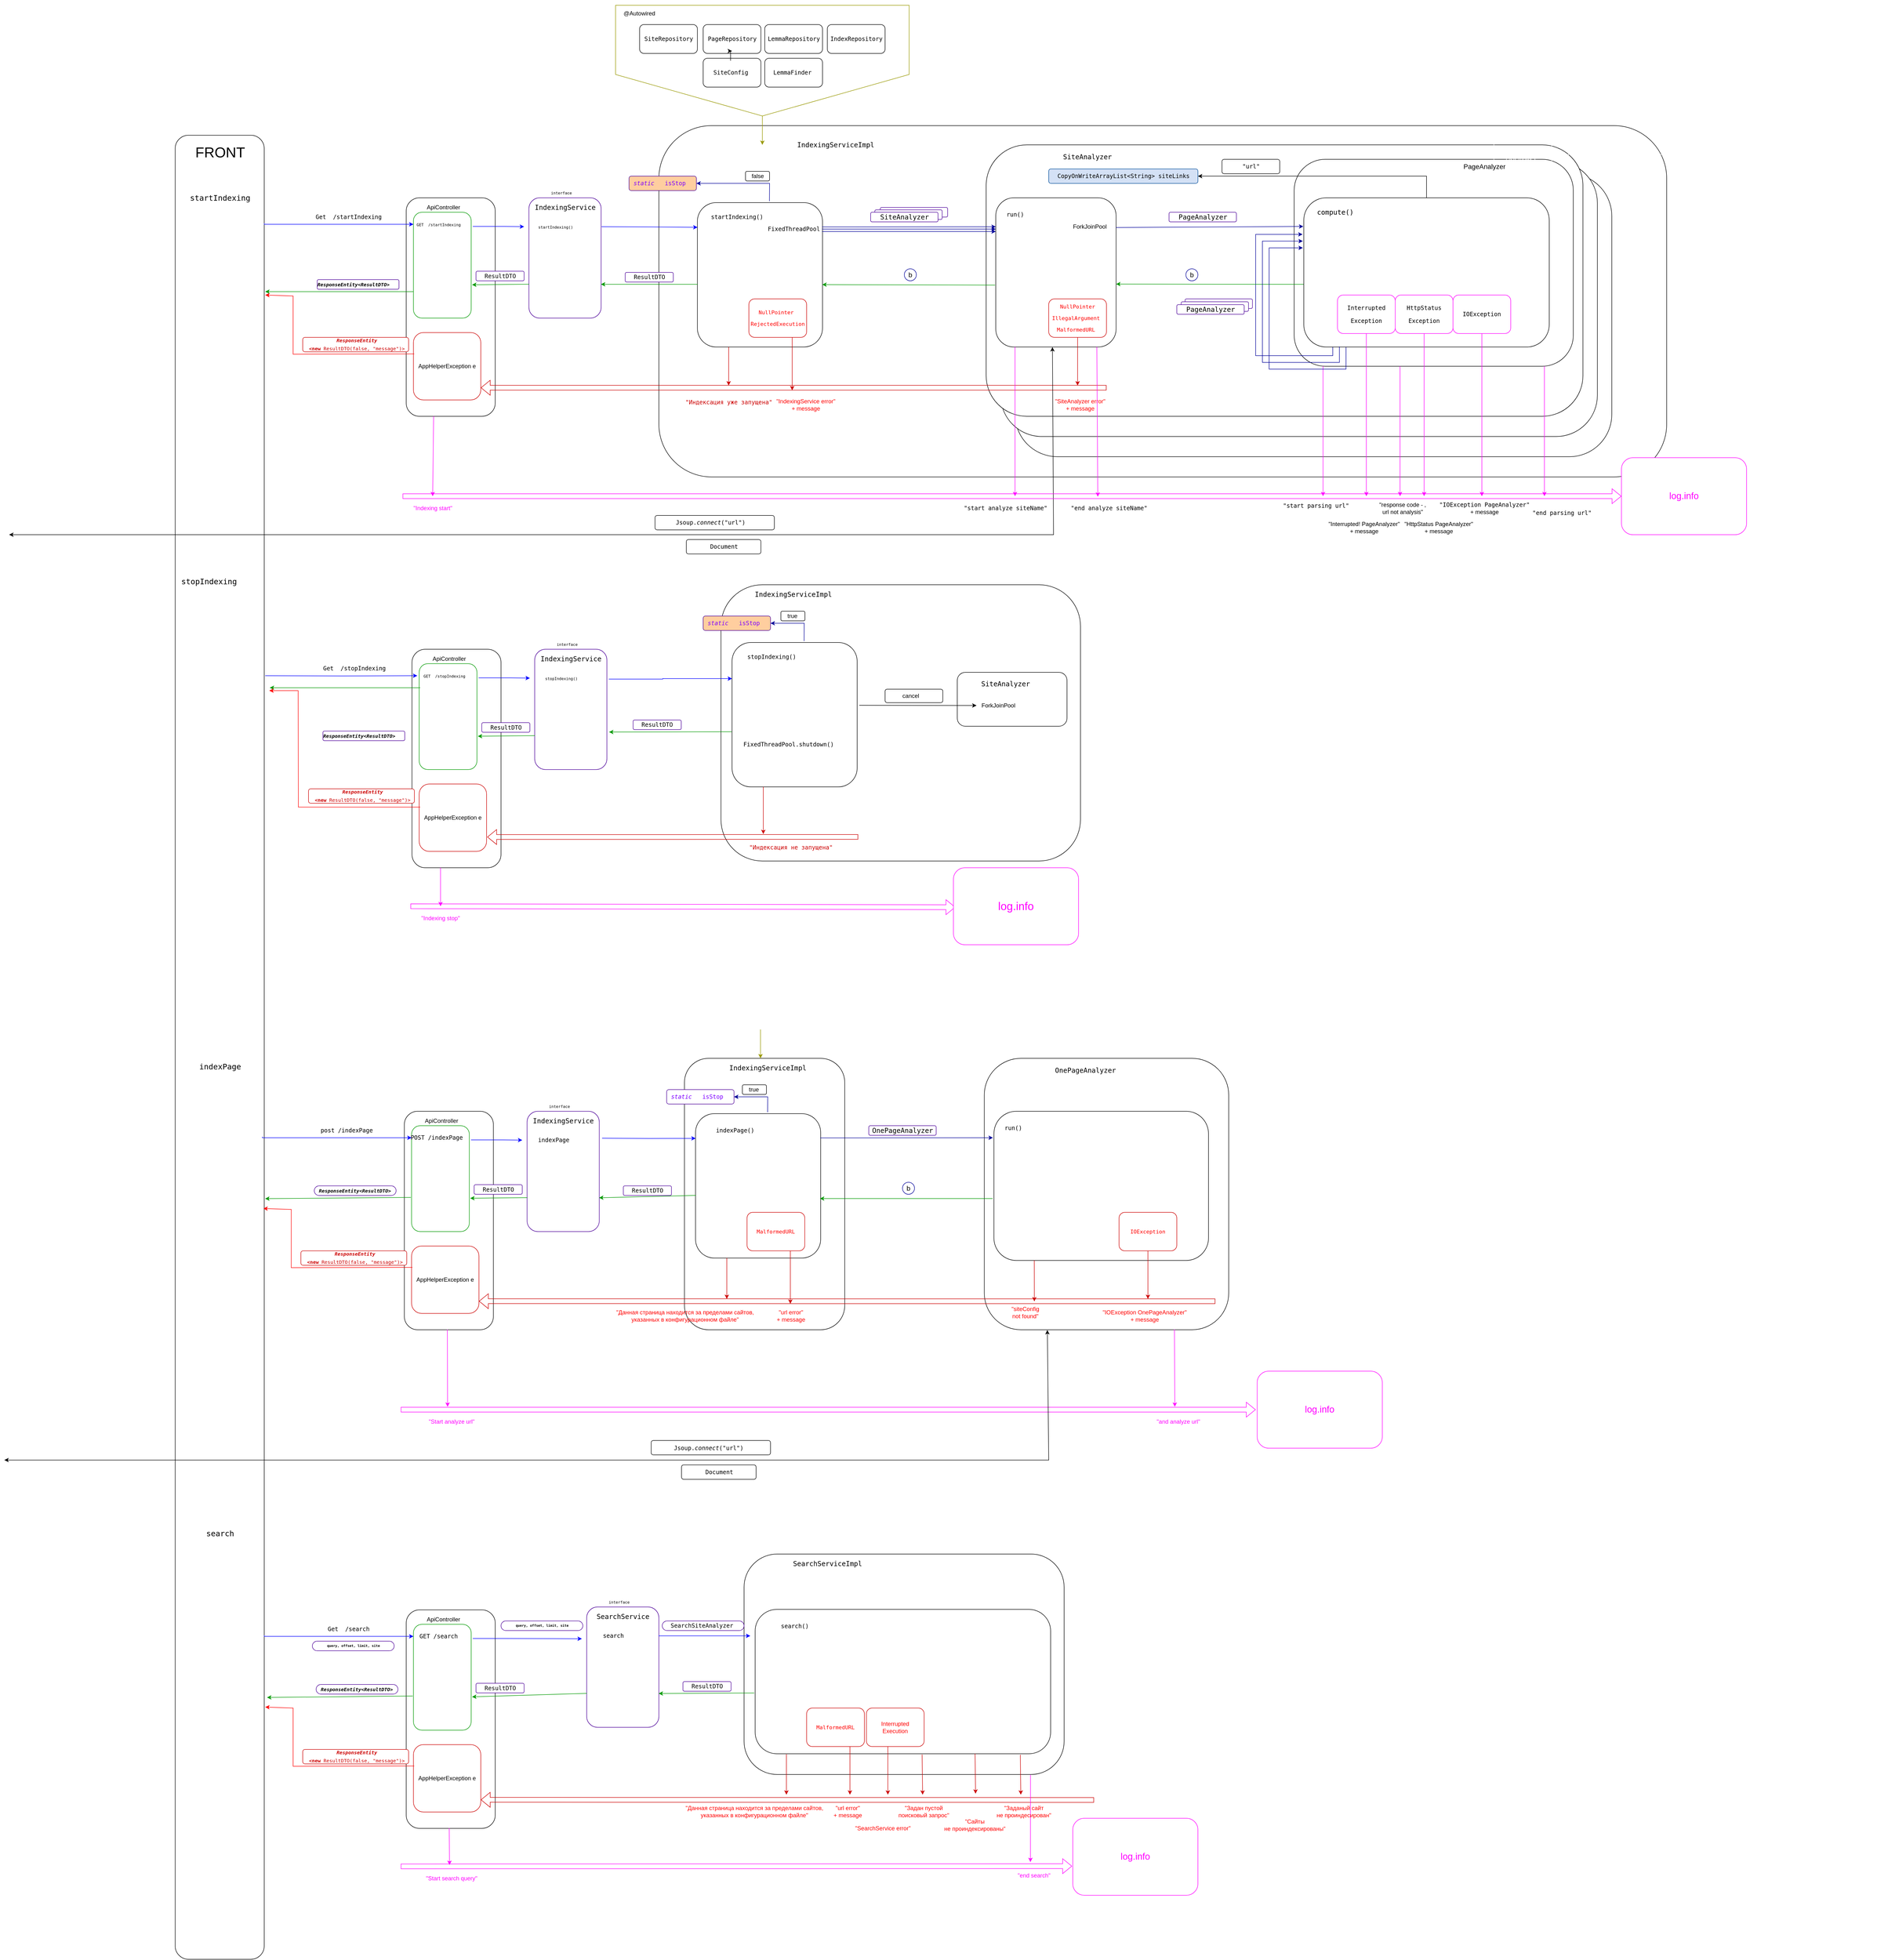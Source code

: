 <mxfile version="21.2.8" type="device">
  <diagram id="0UgurA3k1uyxrNsq9Ltq" name="Страница 1">
    <mxGraphModel dx="2514" dy="-1345" grid="1" gridSize="14" guides="1" tooltips="1" connect="1" arrows="1" fold="1" page="1" pageScale="1" pageWidth="827" pageHeight="1169" math="0" shadow="0">
      <root>
        <mxCell id="0" />
        <mxCell id="1" parent="0" />
        <mxCell id="1Dq60tqv7Cn0Kmo7Tblz-1" value="" style="rounded=1;whiteSpace=wrap;html=1;" parent="1" vertex="1">
          <mxGeometry x="1000" y="3470" width="2094" height="730" as="geometry" />
        </mxCell>
        <mxCell id="lHTCstES3mOKGy7AFJq--39" value="sa" style="rounded=1;whiteSpace=wrap;html=1;fontColor=#FFFFFF;" parent="1" vertex="1">
          <mxGeometry x="1740" y="3570" width="1240" height="588" as="geometry" />
        </mxCell>
        <mxCell id="lHTCstES3mOKGy7AFJq--38" value="sa" style="rounded=1;whiteSpace=wrap;html=1;fontColor=#FFFFFF;" parent="1" vertex="1">
          <mxGeometry x="1710" y="3545" width="1240" height="571" as="geometry" />
        </mxCell>
        <mxCell id="ZyyMI27ayK__QM6ak8r1-1" value="" style="rounded=1;whiteSpace=wrap;html=1;fontSize=8;fontColor=#FFFFFF;" parent="1" vertex="1">
          <mxGeometry x="-5" y="3490" width="185" height="3790" as="geometry" />
        </mxCell>
        <mxCell id="ZyyMI27ayK__QM6ak8r1-2" value="" style="rounded=1;whiteSpace=wrap;html=1;fontSize=8;fontColor=#FFFFFF;" parent="1" vertex="1">
          <mxGeometry x="475" y="3620" width="185" height="454" as="geometry" />
        </mxCell>
        <mxCell id="ZyyMI27ayK__QM6ak8r1-3" value="" style="edgeStyle=orthogonalEdgeStyle;rounded=0;orthogonalLoop=1;jettySize=auto;html=1;fontColor=#00FF00;strokeColor=#0000FF;" parent="1" target="ZyyMI27ayK__QM6ak8r1-5" edge="1">
          <mxGeometry relative="1" as="geometry">
            <Array as="points">
              <mxPoint x="180" y="3673" />
              <mxPoint x="180" y="3675" />
            </Array>
            <mxPoint x="180" y="3673" as="sourcePoint" />
          </mxGeometry>
        </mxCell>
        <mxCell id="ZyyMI27ayK__QM6ak8r1-4" value="" style="edgeStyle=orthogonalEdgeStyle;rounded=0;orthogonalLoop=1;jettySize=auto;html=1;fontColor=#FFFFFF;strokeColor=#0000FF;exitX=1.029;exitY=0.134;exitDx=0;exitDy=0;exitPerimeter=0;" parent="1" source="ZyyMI27ayK__QM6ak8r1-5" edge="1">
          <mxGeometry relative="1" as="geometry">
            <mxPoint x="720" y="3680" as="targetPoint" />
            <Array as="points">
              <mxPoint x="680" y="3680" />
              <mxPoint x="730" y="3680" />
            </Array>
          </mxGeometry>
        </mxCell>
        <mxCell id="ZyyMI27ayK__QM6ak8r1-5" value="" style="whiteSpace=wrap;html=1;rounded=1;fontColor=#FFFFFF;align=left;strokeColor=#009900;" parent="1" vertex="1">
          <mxGeometry x="490" y="3650" width="120" height="220" as="geometry" />
        </mxCell>
        <mxCell id="ZyyMI27ayK__QM6ak8r1-6" value="&lt;pre style=&quot;font-family: &amp;quot;jetbrains mono&amp;quot;, monospace;&quot;&gt;&lt;font&gt;Get  /startIndexing&lt;/font&gt;&lt;/pre&gt;" style="text;html=1;align=center;verticalAlign=middle;resizable=0;points=[];autosize=1;strokeColor=none;fillColor=none;fontColor=default;labelBackgroundColor=none;" parent="1" vertex="1">
          <mxGeometry x="285" y="3640" width="140" height="40" as="geometry" />
        </mxCell>
        <mxCell id="ZyyMI27ayK__QM6ak8r1-7" value="ApiController" style="text;align=center;verticalAlign=middle;resizable=0;points=[];autosize=1;strokeColor=none;fillColor=none;fontColor=default;labelBackgroundColor=none;html=1;" parent="1" vertex="1">
          <mxGeometry x="502" y="3620" width="100" height="40" as="geometry" />
        </mxCell>
        <mxCell id="ZyyMI27ayK__QM6ak8r1-8" value="" style="endArrow=classic;html=1;rounded=0;fontColor=#FFFFFF;exitX=0;exitY=0.75;exitDx=0;exitDy=0;strokeColor=#009900;" parent="1" source="ZyyMI27ayK__QM6ak8r1-5" edge="1">
          <mxGeometry width="50" height="50" relative="1" as="geometry">
            <mxPoint x="200" y="3730" as="sourcePoint" />
            <mxPoint x="182" y="3815" as="targetPoint" />
          </mxGeometry>
        </mxCell>
        <mxCell id="ZyyMI27ayK__QM6ak8r1-9" value="" style="whiteSpace=wrap;html=1;rounded=1;fontColor=#FFFFFF;align=left;strokeColor=#4C0099;" parent="1" vertex="1">
          <mxGeometry x="730" y="3620" width="150" height="250" as="geometry" />
        </mxCell>
        <mxCell id="ZyyMI27ayK__QM6ak8r1-10" value="&lt;pre style=&quot;font-family: &amp;quot;jetbrains mono&amp;quot;, monospace; font-size: 14px;&quot;&gt;&lt;font style=&quot;font-size: 14px;&quot;&gt;IndexingService&lt;/font&gt;&lt;/pre&gt;" style="text;html=1;align=center;verticalAlign=middle;resizable=0;points=[];autosize=1;strokeColor=none;fillColor=none;fontColor=default;labelBackgroundColor=none;fontSize=14;" parent="1" vertex="1">
          <mxGeometry x="735" y="3610" width="140" height="60" as="geometry" />
        </mxCell>
        <mxCell id="ZyyMI27ayK__QM6ak8r1-12" value="&lt;pre style=&quot;font-family: &amp;quot;jetbrains mono&amp;quot;, monospace; font-size: 14px;&quot;&gt;&lt;font style=&quot;font-size: 14px;&quot;&gt;IndexingServiceImpl&lt;/font&gt;&lt;/pre&gt;" style="text;html=1;align=center;verticalAlign=middle;resizable=0;points=[];autosize=1;strokeColor=none;fillColor=none;fontColor=default;labelBackgroundColor=none;fontSize=14;" parent="1" vertex="1">
          <mxGeometry x="1282" y="3480" width="170" height="60" as="geometry" />
        </mxCell>
        <mxCell id="ZyyMI27ayK__QM6ak8r1-13" value="sa" style="rounded=1;whiteSpace=wrap;html=1;fontColor=#FFFFFF;" parent="1" vertex="1">
          <mxGeometry x="1680" y="3510" width="1240" height="564" as="geometry" />
        </mxCell>
        <mxCell id="ZyyMI27ayK__QM6ak8r1-14" value="&lt;pre style=&quot;font-family: &amp;quot;jetbrains mono&amp;quot;, monospace; font-size: 14px;&quot;&gt;&lt;font style=&quot;font-size: 14px;&quot;&gt;SiteAnalyzer&lt;/font&gt;&lt;/pre&gt;" style="text;html=1;align=center;verticalAlign=middle;resizable=0;points=[];autosize=1;strokeColor=none;fillColor=none;fontColor=default;labelBackgroundColor=none;fontSize=14;" parent="1" vertex="1">
          <mxGeometry x="1830" y="3505" width="120" height="60" as="geometry" />
        </mxCell>
        <mxCell id="ZyyMI27ayK__QM6ak8r1-15" value="" style="rounded=1;whiteSpace=wrap;html=1;fontColor=#FFFFFF;" parent="1" vertex="1">
          <mxGeometry x="1700" y="3620" width="250" height="310" as="geometry" />
        </mxCell>
        <mxCell id="ZyyMI27ayK__QM6ak8r1-16" value="Site" style="text;html=1;align=center;verticalAlign=middle;resizable=0;points=[];autosize=1;strokeColor=none;fillColor=none;fontColor=#FFFFFF;" parent="1" vertex="1">
          <mxGeometry x="2477" y="3690" width="40" height="20" as="geometry" />
        </mxCell>
        <mxCell id="ZyyMI27ayK__QM6ak8r1-17" value="&lt;span&gt;SiteTaskBuilder&lt;/span&gt;" style="text;html=1;align=center;verticalAlign=middle;resizable=0;points=[];autosize=1;strokeColor=none;fillColor=none;fontColor=#FFFFFF;" parent="1" vertex="1">
          <mxGeometry x="1174" y="3655" width="100" height="20" as="geometry" />
        </mxCell>
        <mxCell id="ZyyMI27ayK__QM6ak8r1-19" value="PageAnalyzer" style="text;html=1;align=center;verticalAlign=middle;resizable=0;points=[];autosize=1;strokeColor=none;fillColor=none;fontColor=#FFFFFF;" parent="1" vertex="1">
          <mxGeometry x="2615" y="3520" width="90" height="20" as="geometry" />
        </mxCell>
        <mxCell id="ZyyMI27ayK__QM6ak8r1-22" value="&lt;pre style=&quot;font-family: &amp;quot;jetbrains mono&amp;quot;, monospace;&quot;&gt;&lt;font style=&quot;font-size: 8px&quot;&gt;GET  /startIndexing&lt;/font&gt;&lt;/pre&gt;" style="text;html=1;align=center;verticalAlign=middle;resizable=0;points=[];autosize=1;strokeColor=none;fillColor=none;fontColor=default;labelBackgroundColor=none;" parent="1" vertex="1">
          <mxGeometry x="487" y="3650" width="110" height="50" as="geometry" />
        </mxCell>
        <mxCell id="ZyyMI27ayK__QM6ak8r1-23" value="&lt;pre style=&quot;font-family: &amp;quot;jetbrains mono&amp;quot;, monospace;&quot;&gt;&lt;span style=&quot;&quot;&gt;interface&lt;/span&gt;&lt;/pre&gt;" style="text;html=1;align=center;verticalAlign=middle;resizable=0;points=[];autosize=1;strokeColor=none;fillColor=none;fontSize=8;fontColor=default;labelBackgroundColor=none;" parent="1" vertex="1">
          <mxGeometry x="767" y="3595" width="60" height="30" as="geometry" />
        </mxCell>
        <mxCell id="ZyyMI27ayK__QM6ak8r1-24" value="AppHelperException&lt;font style=&quot;font-size: 12px;&quot;&gt;&amp;nbsp;e&lt;/font&gt;" style="rounded=1;whiteSpace=wrap;html=1;fontSize=12;fontColor=default;strokeColor=#CC0000;labelBackgroundColor=none;" parent="1" vertex="1">
          <mxGeometry x="490" y="3900" width="140" height="140" as="geometry" />
        </mxCell>
        <mxCell id="ZyyMI27ayK__QM6ak8r1-65" value="Site" style="text;html=1;align=center;verticalAlign=middle;resizable=0;points=[];autosize=1;strokeColor=none;fillColor=none;fontColor=#FFFFFF;" parent="1" vertex="1">
          <mxGeometry x="1340" y="3870" width="40" height="20" as="geometry" />
        </mxCell>
        <mxCell id="ZyyMI27ayK__QM6ak8r1-67" value="PageTaskBuilder" style="rounded=1;whiteSpace=wrap;html=1;fontColor=#FFFFFF;" parent="1" vertex="1">
          <mxGeometry x="2320" y="3540" width="580" height="430" as="geometry" />
        </mxCell>
        <mxCell id="ZyyMI27ayK__QM6ak8r1-68" value="url" style="text;html=1;align=center;verticalAlign=middle;resizable=0;points=[];autosize=1;strokeColor=none;fillColor=none;fontColor=#FFFFFF;" parent="1" vertex="1">
          <mxGeometry x="2477" y="3900" width="30" height="20" as="geometry" />
        </mxCell>
        <mxCell id="ZyyMI27ayK__QM6ak8r1-78" value="" style="edgeStyle=orthogonalEdgeStyle;rounded=0;orthogonalLoop=1;jettySize=auto;html=1;fontSize=12;fontColor=#FFFFFF;strokeColor=#FFFFFF;entryX=0.5;entryY=1;entryDx=0;entryDy=0;" parent="1" source="ZyyMI27ayK__QM6ak8r1-79" edge="1">
          <mxGeometry relative="1" as="geometry">
            <mxPoint x="3295" y="3460" as="targetPoint" />
          </mxGeometry>
        </mxCell>
        <mxCell id="ZyyMI27ayK__QM6ak8r1-79" value="" style="rounded=1;whiteSpace=wrap;html=1;fontSize=12;fontColor=#FFFFFF;strokeColor=#FFFFFF;fillColor=none;" parent="1" vertex="1">
          <mxGeometry x="2735" y="3500" width="120" height="60" as="geometry" />
        </mxCell>
        <mxCell id="ZyyMI27ayK__QM6ak8r1-80" value="&lt;span&gt;List&amp;lt;Index&amp;gt;&lt;/span&gt;" style="text;html=1;align=center;verticalAlign=middle;resizable=0;points=[];autosize=1;strokeColor=none;fillColor=none;fontSize=12;fontColor=#FFFFFF;" parent="1" vertex="1">
          <mxGeometry x="2750" y="3530" width="80" height="20" as="geometry" />
        </mxCell>
        <mxCell id="ZyyMI27ayK__QM6ak8r1-81" value="&lt;span&gt;Buffer&lt;/span&gt;" style="text;html=1;align=center;verticalAlign=middle;resizable=0;points=[];autosize=1;strokeColor=none;fillColor=none;fontSize=12;fontColor=#FFFFFF;" parent="1" vertex="1">
          <mxGeometry x="2760" y="3510" width="50" height="20" as="geometry" />
        </mxCell>
        <mxCell id="ZyyMI27ayK__QM6ak8r1-88" value="CopyOnWriteArrayList(Set)" style="text;html=1;align=center;verticalAlign=middle;resizable=0;points=[];autosize=1;strokeColor=none;fillColor=none;fontColor=#FFFFFF;" parent="1" vertex="1">
          <mxGeometry x="3370" y="3520" width="160" height="20" as="geometry" />
        </mxCell>
        <mxCell id="ZyyMI27ayK__QM6ak8r1-91" value="" style="shape=flexArrow;endArrow=classic;html=1;rounded=0;fontSize=20;fontColor=#000000;strokeColor=#CC0000;" parent="1" edge="1">
          <mxGeometry width="50" height="50" relative="1" as="geometry">
            <mxPoint x="1930" y="4014.64" as="sourcePoint" />
            <mxPoint x="630" y="4014.64" as="targetPoint" />
          </mxGeometry>
        </mxCell>
        <mxCell id="ZyyMI27ayK__QM6ak8r1-92" value="FRONT" style="text;align=center;verticalAlign=middle;resizable=0;points=[];autosize=1;strokeColor=none;fillColor=none;fontColor=default;labelBackgroundColor=none;html=1;fontSize=30;" parent="1" vertex="1">
          <mxGeometry x="22.5" y="3500" width="130" height="50" as="geometry" />
        </mxCell>
        <mxCell id="ZyyMI27ayK__QM6ak8r1-93" value="" style="endArrow=classic;html=1;rounded=0;fontSize=20;fontColor=default;exitX=0.012;exitY=0.317;exitDx=0;exitDy=0;exitPerimeter=0;strokeColor=#FF0000;" parent="1" source="ZyyMI27ayK__QM6ak8r1-24" edge="1">
          <mxGeometry width="50" height="50" relative="1" as="geometry">
            <mxPoint x="330" y="3980" as="sourcePoint" />
            <mxPoint x="182" y="3822" as="targetPoint" />
            <Array as="points">
              <mxPoint x="240" y="3945" />
              <mxPoint x="240" y="3824" />
            </Array>
          </mxGeometry>
        </mxCell>
        <mxCell id="ZyyMI27ayK__QM6ak8r1-94" value="&lt;pre style=&quot;font-family: &amp;quot;jetbrains mono&amp;quot;, monospace;&quot;&gt;&lt;font style=&quot;font-size: 8px;&quot;&gt;startIndexing()&lt;/font&gt;&lt;/pre&gt;" style="text;html=1;align=center;verticalAlign=middle;resizable=0;points=[];autosize=1;strokeColor=none;fillColor=none;fontColor=default;" parent="1" vertex="1">
          <mxGeometry x="739.5" y="3655" width="90" height="50" as="geometry" />
        </mxCell>
        <mxCell id="ZyyMI27ayK__QM6ak8r1-95" value="" style="rounded=1;whiteSpace=wrap;html=1;labelBackgroundColor=none;fontColor=default;" parent="1" vertex="1">
          <mxGeometry x="1080" y="3630" width="260" height="300" as="geometry" />
        </mxCell>
        <mxCell id="ZyyMI27ayK__QM6ak8r1-96" value="&lt;pre style=&quot;font-family: &amp;quot;jetbrains mono&amp;quot;, monospace; font-size: 12px;&quot;&gt;&lt;font style=&quot;font-size: 12px;&quot;&gt;startIndexing()&lt;/font&gt;&lt;/pre&gt;" style="text;html=1;align=center;verticalAlign=middle;resizable=0;points=[];autosize=1;strokeColor=none;fillColor=none;fontColor=default;fontSize=12;" parent="1" vertex="1">
          <mxGeometry x="1102" y="3635" width="120" height="50" as="geometry" />
        </mxCell>
        <mxCell id="ZyyMI27ayK__QM6ak8r1-97" value="" style="endArrow=classic;html=1;rounded=0;fontColor=default;entryX=0.997;entryY=0.719;entryDx=0;entryDy=0;strokeColor=#009900;exitX=0.003;exitY=0.566;exitDx=0;exitDy=0;exitPerimeter=0;entryPerimeter=0;" parent="1" source="ZyyMI27ayK__QM6ak8r1-95" target="ZyyMI27ayK__QM6ak8r1-9" edge="1">
          <mxGeometry width="50" height="50" relative="1" as="geometry">
            <mxPoint x="1080" y="3810" as="sourcePoint" />
            <mxPoint x="1075" y="3810" as="targetPoint" />
          </mxGeometry>
        </mxCell>
        <mxCell id="ZyyMI27ayK__QM6ak8r1-98" value="" style="endArrow=classic;html=1;rounded=0;fontColor=default;strokeColor=#009900;exitX=0.004;exitY=0.718;exitDx=0;exitDy=0;exitPerimeter=0;entryX=1.015;entryY=0.685;entryDx=0;entryDy=0;entryPerimeter=0;" parent="1" source="ZyyMI27ayK__QM6ak8r1-9" target="ZyyMI27ayK__QM6ak8r1-5" edge="1">
          <mxGeometry width="50" height="50" relative="1" as="geometry">
            <mxPoint x="730" y="3818" as="sourcePoint" />
            <mxPoint x="612" y="3820" as="targetPoint" />
          </mxGeometry>
        </mxCell>
        <mxCell id="ZyyMI27ayK__QM6ak8r1-103" value="" style="rounded=1;whiteSpace=wrap;html=1;labelBackgroundColor=none;strokeColor=#4C0099;fontSize=10;fontColor=default;" parent="1" vertex="1">
          <mxGeometry x="290" y="3790" width="170" height="20" as="geometry" />
        </mxCell>
        <mxCell id="ZyyMI27ayK__QM6ak8r1-104" value="&lt;h5 style=&quot;font-family: &amp;quot;jetbrains mono&amp;quot;, monospace;&quot;&gt;&lt;i style=&quot;&quot;&gt;&lt;font style=&quot;&quot;&gt;ResponseEntity&amp;lt;ResultDTO&amp;gt;&lt;/font&gt;&lt;/i&gt;&lt;/h5&gt;" style="text;html=1;align=center;verticalAlign=middle;resizable=0;points=[];autosize=1;strokeColor=none;fillColor=none;fontColor=default;labelBackgroundColor=none;" parent="1" vertex="1">
          <mxGeometry x="285" y="3770" width="160" height="60" as="geometry" />
        </mxCell>
        <mxCell id="ZyyMI27ayK__QM6ak8r1-105" value="" style="rounded=1;whiteSpace=wrap;html=1;labelBackgroundColor=none;strokeColor=#CC0000;fontSize=10;fontColor=default;" parent="1" vertex="1">
          <mxGeometry x="260" y="3910" width="220" height="30" as="geometry" />
        </mxCell>
        <mxCell id="ZyyMI27ayK__QM6ak8r1-106" value="&lt;h5 style=&quot;font-family: &amp;quot;jetbrains mono&amp;quot;, monospace; font-size: 10px; line-height: 0%;&quot;&gt;&lt;i style=&quot;&quot;&gt;&lt;font style=&quot;font-size: 10px;&quot;&gt;ResponseEntity&lt;/font&gt;&lt;/i&gt;&lt;/h5&gt;&lt;h5 style=&quot;font-family: &amp;quot;jetbrains mono&amp;quot;, monospace; font-size: 10px; line-height: 0%;&quot;&gt;&lt;i style=&quot;&quot;&gt;&lt;font style=&quot;font-size: 10px;&quot;&gt;&amp;lt;&lt;/font&gt;&lt;/i&gt;new &lt;span style=&quot;font-family: &amp;quot;JetBrains Mono&amp;quot;, monospace; font-weight: normal;&quot;&gt;ResultDTO(&lt;/span&gt;&lt;span style=&quot;font-family: &amp;quot;JetBrains Mono&amp;quot;, monospace; font-weight: normal;&quot;&gt;false, &quot;m&lt;/span&gt;&lt;span style=&quot;font-family: &amp;quot;JetBrains Mono&amp;quot;, monospace; font-weight: normal;&quot;&gt;essage&quot;)&lt;/span&gt;&lt;i style=&quot;font-weight: normal;&quot;&gt;&amp;gt;&lt;/i&gt;&lt;/h5&gt;" style="text;html=1;align=center;verticalAlign=middle;resizable=0;points=[];autosize=1;strokeColor=none;fillColor=none;fontColor=#CC0000;labelBackgroundColor=none;" parent="1" vertex="1">
          <mxGeometry x="272" y="3895" width="200" height="60" as="geometry" />
        </mxCell>
        <mxCell id="ZyyMI27ayK__QM6ak8r1-107" value="" style="edgeStyle=orthogonalEdgeStyle;rounded=0;orthogonalLoop=1;jettySize=auto;html=1;fontColor=#FFFFFF;strokeColor=#0000FF;entryX=0.001;entryY=0.171;entryDx=0;entryDy=0;entryPerimeter=0;" parent="1" target="ZyyMI27ayK__QM6ak8r1-95" edge="1">
          <mxGeometry relative="1" as="geometry">
            <Array as="points" />
            <mxPoint x="1057" y="3680" as="targetPoint" />
            <mxPoint x="881" y="3680" as="sourcePoint" />
          </mxGeometry>
        </mxCell>
        <mxCell id="ZyyMI27ayK__QM6ak8r1-108" value="" style="endArrow=classic;html=1;rounded=0;strokeColor=#CC0000;fontSize=10;fontColor=default;exitX=0.25;exitY=1;exitDx=0;exitDy=0;" parent="1" source="ZyyMI27ayK__QM6ak8r1-95" edge="1">
          <mxGeometry width="50" height="50" relative="1" as="geometry">
            <mxPoint x="1145" y="3850" as="sourcePoint" />
            <mxPoint x="1145" y="4010" as="targetPoint" />
          </mxGeometry>
        </mxCell>
        <mxCell id="ZyyMI27ayK__QM6ak8r1-109" value="&lt;pre style=&quot;font-family: &amp;quot;JetBrains Mono&amp;quot;, monospace; font-size: 12px;&quot;&gt;&lt;span style=&quot;font-size: 12px;&quot;&gt;&quot;Индексация уже запущена&quot;&lt;/span&gt;&lt;/pre&gt;" style="text;html=1;align=center;verticalAlign=middle;resizable=0;points=[];autosize=1;strokeColor=none;fillColor=none;fontSize=12;fontColor=#CC0000;labelBackgroundColor=none;rotation=0;" parent="1" vertex="1">
          <mxGeometry x="1050" y="4020" width="190" height="50" as="geometry" />
        </mxCell>
        <mxCell id="ZyyMI27ayK__QM6ak8r1-110" value="" style="group" parent="1" vertex="1" connectable="0">
          <mxGeometry x="938" y="3565" width="140" height="70" as="geometry" />
        </mxCell>
        <mxCell id="ZyyMI27ayK__QM6ak8r1-111" value="" style="rounded=1;whiteSpace=wrap;html=1;labelBackgroundColor=none;strokeColor=#4C0099;fontSize=10;fontColor=default;fillColor=#FFCE9F;" parent="ZyyMI27ayK__QM6ak8r1-110" vertex="1">
          <mxGeometry y="10" width="140" height="30" as="geometry" />
        </mxCell>
        <mxCell id="ZyyMI27ayK__QM6ak8r1-112" value="&lt;pre style=&quot;font-family: &amp;quot;JetBrains Mono&amp;quot;, monospace; font-size: 12px;&quot;&gt;&lt;br&gt;&lt;/pre&gt;" style="text;html=1;align=center;verticalAlign=middle;resizable=0;points=[];autosize=1;strokeColor=none;fillColor=none;fontSize=10;fontColor=default;labelBackgroundColor=none;" parent="ZyyMI27ayK__QM6ak8r1-110" vertex="1">
          <mxGeometry x="61.667" y="10" width="20" height="50" as="geometry" />
        </mxCell>
        <mxCell id="ZyyMI27ayK__QM6ak8r1-113" value="&lt;pre style=&quot;color: rgb(0, 0, 0); font-family: &amp;quot;JetBrains Mono&amp;quot;, monospace;&quot;&gt;&lt;font color=&quot;#7f00ff&quot;&gt;&lt;span style=&quot;font-style: italic;&quot;&gt;static  &lt;/span&gt; isStop&lt;/font&gt;&lt;/pre&gt;" style="text;html=1;align=center;verticalAlign=middle;resizable=0;points=[];autosize=1;strokeColor=none;fillColor=none;fontSize=12;fontFamily=Helvetica;fontColor=#7F00FF;" parent="ZyyMI27ayK__QM6ak8r1-110" vertex="1">
          <mxGeometry x="3.333" width="120" height="50" as="geometry" />
        </mxCell>
        <mxCell id="ZyyMI27ayK__QM6ak8r1-136" value="" style="shape=offPageConnector;whiteSpace=wrap;html=1;labelBackgroundColor=none;fontFamily=Helvetica;fontSize=12;fontColor=default;fillColor=none;gradientColor=none;strokeColor=#999900;" parent="1" vertex="1">
          <mxGeometry x="910" y="3220" width="610" height="230" as="geometry" />
        </mxCell>
        <mxCell id="ZyyMI27ayK__QM6ak8r1-114" value="" style="endArrow=classic;html=1;rounded=0;strokeColor=#000099;fontFamily=Helvetica;fontSize=12;fontColor=#7F00FF;entryX=1;entryY=0.5;entryDx=0;entryDy=0;exitX=0.576;exitY=-0.01;exitDx=0;exitDy=0;exitPerimeter=0;" parent="1" source="ZyyMI27ayK__QM6ak8r1-95" target="ZyyMI27ayK__QM6ak8r1-111" edge="1">
          <mxGeometry width="50" height="50" relative="1" as="geometry">
            <mxPoint x="1130" y="3710" as="sourcePoint" />
            <mxPoint x="1180" y="3660" as="targetPoint" />
            <Array as="points">
              <mxPoint x="1230" y="3590" />
            </Array>
          </mxGeometry>
        </mxCell>
        <mxCell id="ZyyMI27ayK__QM6ak8r1-115" value="" style="group" parent="1" vertex="1" connectable="0">
          <mxGeometry x="1180" y="3560" width="50" height="30" as="geometry" />
        </mxCell>
        <mxCell id="ZyyMI27ayK__QM6ak8r1-116" value="false" style="text;html=1;align=center;verticalAlign=middle;resizable=0;points=[];autosize=1;strokeColor=none;fillColor=none;fontSize=12;fontFamily=Helvetica;fontColor=default;labelBackgroundColor=none;" parent="ZyyMI27ayK__QM6ak8r1-115" vertex="1">
          <mxGeometry width="50" height="30" as="geometry" />
        </mxCell>
        <mxCell id="ZyyMI27ayK__QM6ak8r1-117" value="" style="rounded=1;whiteSpace=wrap;html=1;labelBackgroundColor=none;fontFamily=Helvetica;fontSize=12;fontColor=default;fillColor=none;gradientColor=none;" parent="ZyyMI27ayK__QM6ak8r1-115" vertex="1">
          <mxGeometry y="5" width="50" height="20" as="geometry" />
        </mxCell>
        <mxCell id="ZyyMI27ayK__QM6ak8r1-118" value="" style="group" parent="1" vertex="1" connectable="0">
          <mxGeometry x="960" y="3260" width="120" height="60" as="geometry" />
        </mxCell>
        <mxCell id="ZyyMI27ayK__QM6ak8r1-119" value="" style="rounded=1;whiteSpace=wrap;html=1;fontColor=#FFFFFF;" parent="ZyyMI27ayK__QM6ak8r1-118" vertex="1">
          <mxGeometry width="120" height="60" as="geometry" />
        </mxCell>
        <mxCell id="ZyyMI27ayK__QM6ak8r1-120" value="&lt;pre style=&quot;font-family: &amp;quot;jetbrains mono&amp;quot;, monospace;&quot;&gt;SiteRepository&lt;/pre&gt;" style="text;html=1;align=center;verticalAlign=middle;resizable=0;points=[];autosize=1;strokeColor=none;fillColor=none;fontColor=default;labelBackgroundColor=none;" parent="ZyyMI27ayK__QM6ak8r1-118" vertex="1">
          <mxGeometry y="5" width="120" height="50" as="geometry" />
        </mxCell>
        <mxCell id="oyDlC8dQ0fh0hLC9x9SA-1" value="@Autowired" style="text;align=center;verticalAlign=middle;resizable=0;points=[];autosize=1;strokeColor=none;fillColor=none;fontColor=default;html=1;" parent="ZyyMI27ayK__QM6ak8r1-118" vertex="1">
          <mxGeometry x="-50" y="-51" width="98" height="56" as="geometry" />
        </mxCell>
        <mxCell id="ZyyMI27ayK__QM6ak8r1-121" value="" style="group" parent="1" vertex="1" connectable="0">
          <mxGeometry x="1092" y="3260" width="120" height="60" as="geometry" />
        </mxCell>
        <mxCell id="ZyyMI27ayK__QM6ak8r1-122" value="" style="rounded=1;whiteSpace=wrap;html=1;fontColor=#FFFFFF;" parent="ZyyMI27ayK__QM6ak8r1-121" vertex="1">
          <mxGeometry width="120" height="60" as="geometry" />
        </mxCell>
        <mxCell id="ZyyMI27ayK__QM6ak8r1-123" value="&lt;pre style=&quot;font-family: &amp;quot;jetbrains mono&amp;quot;, monospace;&quot;&gt;PageRepository&lt;/pre&gt;" style="text;html=1;align=center;verticalAlign=middle;resizable=0;points=[];autosize=1;strokeColor=none;fillColor=none;fontColor=default;labelBackgroundColor=none;" parent="ZyyMI27ayK__QM6ak8r1-121" vertex="1">
          <mxGeometry y="5" width="120" height="50" as="geometry" />
        </mxCell>
        <mxCell id="ZyyMI27ayK__QM6ak8r1-124" value="" style="group" parent="1" vertex="1" connectable="0">
          <mxGeometry x="1220" y="3260" width="120" height="60" as="geometry" />
        </mxCell>
        <mxCell id="ZyyMI27ayK__QM6ak8r1-125" value="" style="rounded=1;whiteSpace=wrap;html=1;fontColor=#FFFFFF;" parent="ZyyMI27ayK__QM6ak8r1-124" vertex="1">
          <mxGeometry width="120" height="60" as="geometry" />
        </mxCell>
        <mxCell id="ZyyMI27ayK__QM6ak8r1-126" value="&lt;pre style=&quot;font-family: &amp;quot;jetbrains mono&amp;quot;, monospace;&quot;&gt;LemmaRepository&lt;/pre&gt;" style="text;html=1;align=center;verticalAlign=middle;resizable=0;points=[];autosize=1;strokeColor=none;fillColor=none;fontColor=default;labelBackgroundColor=none;" parent="ZyyMI27ayK__QM6ak8r1-124" vertex="1">
          <mxGeometry y="5" width="120" height="50" as="geometry" />
        </mxCell>
        <mxCell id="ZyyMI27ayK__QM6ak8r1-127" value="" style="group" parent="1" vertex="1" connectable="0">
          <mxGeometry x="1350" y="3260" width="120" height="60" as="geometry" />
        </mxCell>
        <mxCell id="ZyyMI27ayK__QM6ak8r1-128" value="" style="rounded=1;whiteSpace=wrap;html=1;fontColor=#FFFFFF;" parent="ZyyMI27ayK__QM6ak8r1-127" vertex="1">
          <mxGeometry width="120" height="60" as="geometry" />
        </mxCell>
        <mxCell id="ZyyMI27ayK__QM6ak8r1-129" value="&lt;pre style=&quot;font-family: &amp;quot;jetbrains mono&amp;quot;, monospace;&quot;&gt;IndexRepository&lt;/pre&gt;" style="text;html=1;align=center;verticalAlign=middle;resizable=0;points=[];autosize=1;strokeColor=none;fillColor=none;fontColor=default;labelBackgroundColor=none;" parent="ZyyMI27ayK__QM6ak8r1-127" vertex="1">
          <mxGeometry y="5" width="120" height="50" as="geometry" />
        </mxCell>
        <mxCell id="ZyyMI27ayK__QM6ak8r1-130" value="" style="group" parent="1" vertex="1" connectable="0">
          <mxGeometry x="1092" y="3330" width="120" height="60" as="geometry" />
        </mxCell>
        <mxCell id="ZyyMI27ayK__QM6ak8r1-131" value="" style="rounded=1;whiteSpace=wrap;html=1;fontColor=#FFFFFF;" parent="ZyyMI27ayK__QM6ak8r1-130" vertex="1">
          <mxGeometry width="120" height="60" as="geometry" />
        </mxCell>
        <mxCell id="ZyyMI27ayK__QM6ak8r1-132" value="&lt;pre style=&quot;font-family: &amp;quot;jetbrains mono&amp;quot;, monospace;&quot;&gt;SiteConfig&lt;/pre&gt;" style="text;html=1;align=center;verticalAlign=middle;resizable=0;points=[];autosize=1;strokeColor=none;fillColor=none;fontColor=default;labelBackgroundColor=none;" parent="ZyyMI27ayK__QM6ak8r1-130" vertex="1">
          <mxGeometry x="12" y="5" width="90" height="50" as="geometry" />
        </mxCell>
        <mxCell id="ZyyMI27ayK__QM6ak8r1-133" value="" style="group" parent="1" vertex="1" connectable="0">
          <mxGeometry x="1220" y="3330" width="120" height="60" as="geometry" />
        </mxCell>
        <mxCell id="ZyyMI27ayK__QM6ak8r1-134" value="" style="rounded=1;whiteSpace=wrap;html=1;fontColor=#FFFFFF;" parent="ZyyMI27ayK__QM6ak8r1-133" vertex="1">
          <mxGeometry width="120" height="60" as="geometry" />
        </mxCell>
        <mxCell id="ZyyMI27ayK__QM6ak8r1-135" value="&lt;pre style=&quot;font-family: &amp;quot;jetbrains mono&amp;quot;, monospace;&quot;&gt;LemmaFinder&lt;/pre&gt;" style="text;html=1;align=center;verticalAlign=middle;resizable=0;points=[];autosize=1;strokeColor=none;fillColor=none;fontColor=default;labelBackgroundColor=none;" parent="ZyyMI27ayK__QM6ak8r1-133" vertex="1">
          <mxGeometry x="7" y="5" width="100" height="50" as="geometry" />
        </mxCell>
        <mxCell id="ZyyMI27ayK__QM6ak8r1-137" value="" style="endArrow=classic;html=1;rounded=0;strokeColor=#999900;fontFamily=Helvetica;fontSize=12;fontColor=default;exitX=0.5;exitY=1;exitDx=0;exitDy=0;" parent="1" source="ZyyMI27ayK__QM6ak8r1-136" edge="1">
          <mxGeometry width="50" height="50" relative="1" as="geometry">
            <mxPoint x="1140" y="3470" as="sourcePoint" />
            <mxPoint x="1215" y="3510" as="targetPoint" />
          </mxGeometry>
        </mxCell>
        <mxCell id="ZyyMI27ayK__QM6ak8r1-138" value="" style="endArrow=classic;html=1;rounded=0;strokeColor=#000099;fontFamily=Helvetica;fontSize=14;fontColor=default;exitX=0.997;exitY=0.168;exitDx=0;exitDy=0;exitPerimeter=0;entryX=0;entryY=0.194;entryDx=0;entryDy=0;entryPerimeter=0;" parent="1" source="ZyyMI27ayK__QM6ak8r1-95" target="ZyyMI27ayK__QM6ak8r1-15" edge="1">
          <mxGeometry width="50" height="50" relative="1" as="geometry">
            <mxPoint x="1270" y="3780" as="sourcePoint" />
            <mxPoint x="1680" y="3680" as="targetPoint" />
          </mxGeometry>
        </mxCell>
        <mxCell id="ZyyMI27ayK__QM6ak8r1-140" value="&lt;pre style=&quot;font-family: &amp;quot;JetBrains Mono&amp;quot;, monospace; font-size: 12px;&quot;&gt;&lt;span style=&quot;font-size: 12px;&quot;&gt;run&lt;/span&gt;()&lt;/pre&gt;" style="text;html=1;align=center;verticalAlign=middle;resizable=0;points=[];autosize=1;strokeColor=none;fillColor=none;fontSize=12;fontFamily=Helvetica;fontColor=default;labelBackgroundColor=none;" parent="1" vertex="1">
          <mxGeometry x="1710" y="3630" width="60" height="50" as="geometry" />
        </mxCell>
        <mxCell id="ZyyMI27ayK__QM6ak8r1-141" value="&lt;pre style=&quot;font-family: &amp;quot;JetBrains Mono&amp;quot;, monospace; font-size: 11px;&quot;&gt;NullPointer &lt;/pre&gt;&lt;pre style=&quot;font-family: &amp;quot;JetBrains Mono&amp;quot;, monospace; font-size: 11px;&quot;&gt;RejectedExecution&lt;/pre&gt;" style="rounded=1;whiteSpace=wrap;html=1;fontSize=11;fontColor=#FF0000;strokeColor=#CC0000;labelBackgroundColor=none;" parent="1" vertex="1">
          <mxGeometry x="1187" y="3830" width="120" height="80" as="geometry" />
        </mxCell>
        <mxCell id="ZyyMI27ayK__QM6ak8r1-143" value="" style="endArrow=classic;html=1;rounded=0;strokeColor=#CC0000;fontSize=10;fontColor=default;exitX=0.75;exitY=1;exitDx=0;exitDy=0;" parent="1" source="ZyyMI27ayK__QM6ak8r1-141" edge="1">
          <mxGeometry width="50" height="50" relative="1" as="geometry">
            <mxPoint x="1230" y="3930" as="sourcePoint" />
            <mxPoint x="1277" y="4020" as="targetPoint" />
          </mxGeometry>
        </mxCell>
        <mxCell id="ZyyMI27ayK__QM6ak8r1-148" value="" style="edgeStyle=orthogonalEdgeStyle;rounded=0;orthogonalLoop=1;jettySize=auto;html=1;" parent="1" source="ZyyMI27ayK__QM6ak8r1-132" target="ZyyMI27ayK__QM6ak8r1-123" edge="1">
          <mxGeometry relative="1" as="geometry" />
        </mxCell>
        <mxCell id="ZyyMI27ayK__QM6ak8r1-156" value="" style="endArrow=classic;html=1;rounded=0;strokeColor=#000099;fontFamily=Helvetica;fontSize=14;fontColor=default;exitX=0.999;exitY=0.199;exitDx=0;exitDy=0;exitPerimeter=0;entryX=-0.002;entryY=0.192;entryDx=0;entryDy=0;entryPerimeter=0;" parent="1" source="ZyyMI27ayK__QM6ak8r1-15" target="ZyyMI27ayK__QM6ak8r1-50" edge="1">
          <mxGeometry width="50" height="50" relative="1" as="geometry">
            <mxPoint x="1900.0" y="3681.4" as="sourcePoint" />
            <mxPoint x="2110" y="3679" as="targetPoint" />
          </mxGeometry>
        </mxCell>
        <mxCell id="ZyyMI27ayK__QM6ak8r1-161" value="" style="group" parent="1" vertex="1" connectable="0">
          <mxGeometry x="2060" y="3630" width="140" height="60" as="geometry" />
        </mxCell>
        <mxCell id="ZyyMI27ayK__QM6ak8r1-152" value="" style="whiteSpace=wrap;html=1;rounded=1;fontSize=8;fontColor=#FFFFFF;strokeColor=#4C0099;" parent="ZyyMI27ayK__QM6ak8r1-161" vertex="1">
          <mxGeometry y="20" width="140" height="20" as="geometry" />
        </mxCell>
        <mxCell id="ZyyMI27ayK__QM6ak8r1-153" value="&lt;pre style=&quot;font-family: &amp;quot;JetBrains Mono&amp;quot;, monospace;&quot;&gt;PageAnalyzer&lt;/pre&gt;" style="text;html=1;align=center;verticalAlign=middle;resizable=0;points=[];autosize=1;strokeColor=none;fillColor=none;fontSize=14;fontFamily=Helvetica;fontColor=default;labelBackgroundColor=none;" parent="ZyyMI27ayK__QM6ak8r1-161" vertex="1">
          <mxGeometry x="10" width="120" height="60" as="geometry" />
        </mxCell>
        <mxCell id="ZyyMI27ayK__QM6ak8r1-20" value="&lt;font style=&quot;font-size: 14px;&quot;&gt;PageAnalyzer&lt;br&gt;&lt;/font&gt;" style="text;html=1;align=center;verticalAlign=middle;resizable=0;points=[];autosize=1;strokeColor=none;fillColor=none;fontColor=default;labelBackgroundColor=none;fontSize=14;" parent="1" vertex="1">
          <mxGeometry x="2660" y="3540" width="110" height="30" as="geometry" />
        </mxCell>
        <mxCell id="ZyyMI27ayK__QM6ak8r1-175" style="edgeStyle=orthogonalEdgeStyle;rounded=0;orthogonalLoop=1;jettySize=auto;html=1;labelBackgroundColor=none;fontSize=12;fontColor=default;entryX=1;entryY=0.5;entryDx=0;entryDy=0;exitX=0.5;exitY=0;exitDx=0;exitDy=0;" parent="1" source="ZyyMI27ayK__QM6ak8r1-50" target="ZyyMI27ayK__QM6ak8r1-173" edge="1">
          <mxGeometry relative="1" as="geometry" />
        </mxCell>
        <mxCell id="lHTCstES3mOKGy7AFJq--31" style="edgeStyle=orthogonalEdgeStyle;rounded=0;orthogonalLoop=1;jettySize=auto;html=1;exitX=0.118;exitY=0.999;exitDx=0;exitDy=0;entryX=-0.005;entryY=0.245;entryDx=0;entryDy=0;strokeColor=#000099;exitPerimeter=0;entryPerimeter=0;" parent="1" source="ZyyMI27ayK__QM6ak8r1-50" target="ZyyMI27ayK__QM6ak8r1-50" edge="1">
          <mxGeometry relative="1" as="geometry">
            <mxPoint x="2950" y="3770" as="targetPoint" />
            <Array as="points">
              <mxPoint x="2400" y="3948" />
              <mxPoint x="2240" y="3948" />
              <mxPoint x="2240" y="3696" />
              <mxPoint x="2296" y="3696" />
              <mxPoint x="2296" y="3696" />
            </Array>
          </mxGeometry>
        </mxCell>
        <mxCell id="ZyyMI27ayK__QM6ak8r1-50" value="" style="rounded=1;whiteSpace=wrap;html=1;fontSize=12;fontColor=#FFFFFF;" parent="1" vertex="1">
          <mxGeometry x="2340" y="3620" width="510" height="310" as="geometry" />
        </mxCell>
        <mxCell id="ZyyMI27ayK__QM6ak8r1-162" value="&lt;pre style=&quot;font-family: &amp;quot;JetBrains Mono&amp;quot;, monospace;&quot;&gt;&lt;span style=&quot;&quot;&gt;compute&lt;/span&gt;()&lt;/pre&gt;" style="text;html=1;align=center;verticalAlign=middle;resizable=0;points=[];autosize=1;strokeColor=none;fillColor=none;fontSize=14;fontColor=default;labelBackgroundColor=none;" parent="1" vertex="1">
          <mxGeometry x="2360" y="3620" width="90" height="60" as="geometry" />
        </mxCell>
        <mxCell id="ZyyMI27ayK__QM6ak8r1-165" value="&lt;pre style=&quot;font-family: &amp;quot;JetBrains Mono&amp;quot;, monospace; font-size: 11px;&quot;&gt;NullPointer&lt;/pre&gt;&lt;pre style=&quot;font-family: &amp;quot;JetBrains Mono&amp;quot;, monospace; font-size: 11px;&quot;&gt;IllegalArgument &lt;/pre&gt;&lt;pre style=&quot;font-family: &amp;quot;JetBrains Mono&amp;quot;, monospace; font-size: 11px;&quot;&gt;MalformedURL &lt;/pre&gt;" style="rounded=1;whiteSpace=wrap;html=1;fontSize=11;fontColor=#FF0000;strokeColor=#CC0000;labelBackgroundColor=none;" parent="1" vertex="1">
          <mxGeometry x="1810" y="3830" width="120" height="80" as="geometry" />
        </mxCell>
        <mxCell id="ZyyMI27ayK__QM6ak8r1-167" value="&quot;Interrupted! PageAnalyzer&quot;&lt;br&gt; + message" style="text;html=1;align=center;verticalAlign=middle;resizable=0;points=[];autosize=1;strokeColor=none;fillColor=none;rotation=0;spacing=2;fontColor=default;" parent="1" vertex="1">
          <mxGeometry x="2380" y="4285" width="170" height="40" as="geometry" />
        </mxCell>
        <mxCell id="ZyyMI27ayK__QM6ak8r1-168" value="" style="endArrow=classic;html=1;rounded=0;strokeColor=#FF00FF;fontSize=10;fontColor=default;exitX=0.5;exitY=1;exitDx=0;exitDy=0;" parent="1" source="ZyyMI27ayK__QM6ak8r1-185" edge="1">
          <mxGeometry width="50" height="50" relative="1" as="geometry">
            <mxPoint x="2440" y="3910" as="sourcePoint" />
            <mxPoint x="2470" y="4240" as="targetPoint" />
          </mxGeometry>
        </mxCell>
        <mxCell id="ZyyMI27ayK__QM6ak8r1-169" value="" style="endArrow=classic;html=1;rounded=0;fontColor=default;entryX=0.998;entryY=0.568;entryDx=0;entryDy=0;strokeColor=#009900;entryPerimeter=0;exitX=-0.006;exitY=0.585;exitDx=0;exitDy=0;exitPerimeter=0;" parent="1" source="ZyyMI27ayK__QM6ak8r1-15" target="ZyyMI27ayK__QM6ak8r1-95" edge="1">
          <mxGeometry width="50" height="50" relative="1" as="geometry">
            <mxPoint x="1700" y="3807.5" as="sourcePoint" />
            <mxPoint x="1500" y="3805" as="targetPoint" />
          </mxGeometry>
        </mxCell>
        <mxCell id="ZyyMI27ayK__QM6ak8r1-170" value="b" style="ellipse;whiteSpace=wrap;html=1;aspect=fixed;labelBackgroundColor=none;fontSize=14;fontColor=default;fillColor=none;strokeColor=#000099;" parent="1" vertex="1">
          <mxGeometry x="2095" y="3767.5" width="25" height="25" as="geometry" />
        </mxCell>
        <mxCell id="ZyyMI27ayK__QM6ak8r1-171" value="b" style="ellipse;whiteSpace=wrap;html=1;aspect=fixed;labelBackgroundColor=none;fontSize=14;fontColor=default;fillColor=none;strokeColor=#000099;" parent="1" vertex="1">
          <mxGeometry x="1510" y="3767.5" width="25" height="25" as="geometry" />
        </mxCell>
        <mxCell id="ZyyMI27ayK__QM6ak8r1-174" value="" style="group" parent="1" vertex="1" connectable="0">
          <mxGeometry x="1810" y="3550" width="310" height="50" as="geometry" />
        </mxCell>
        <mxCell id="ZyyMI27ayK__QM6ak8r1-173" value="" style="rounded=1;whiteSpace=wrap;html=1;labelBackgroundColor=none;fontSize=12;fontColor=default;fillColor=#D4E1F5;strokeColor=#004C99;" parent="ZyyMI27ayK__QM6ak8r1-174" vertex="1">
          <mxGeometry y="10" width="310" height="30" as="geometry" />
        </mxCell>
        <mxCell id="ZyyMI27ayK__QM6ak8r1-172" value="&lt;pre style=&quot;font-family: &amp;quot;JetBrains Mono&amp;quot;, monospace; font-size: 12px;&quot;&gt;CopyOnWriteArrayList&amp;lt;String&amp;gt; &lt;span style=&quot;font-size: 12px;&quot;&gt;siteLinks&lt;/span&gt;&lt;/pre&gt;" style="text;html=1;align=center;verticalAlign=middle;resizable=0;points=[];autosize=1;strokeColor=none;fillColor=none;fontSize=12;fontColor=default;labelBackgroundColor=none;" parent="ZyyMI27ayK__QM6ak8r1-174" vertex="1">
          <mxGeometry x="20" width="270" height="50" as="geometry" />
        </mxCell>
        <mxCell id="ZyyMI27ayK__QM6ak8r1-179" value="" style="group" parent="1" vertex="1" connectable="0">
          <mxGeometry x="2170" y="3530" width="120" height="50" as="geometry" />
        </mxCell>
        <mxCell id="ZyyMI27ayK__QM6ak8r1-178" value="" style="rounded=1;whiteSpace=wrap;html=1;labelBackgroundColor=none;strokeColor=#000000;fontSize=12;fontColor=default;fillColor=none;" parent="ZyyMI27ayK__QM6ak8r1-179" vertex="1">
          <mxGeometry y="10" width="120" height="30" as="geometry" />
        </mxCell>
        <mxCell id="ZyyMI27ayK__QM6ak8r1-176" value="&lt;pre style=&quot;font-family: &amp;quot;JetBrains Mono&amp;quot;, monospace;&quot;&gt;&lt;span style=&quot;&quot;&gt;&quot;url&quot;&lt;/span&gt;&lt;/pre&gt;" style="text;html=1;align=center;verticalAlign=middle;resizable=0;points=[];autosize=1;strokeColor=none;fillColor=none;fontSize=12;fontColor=default;labelBackgroundColor=none;" parent="ZyyMI27ayK__QM6ak8r1-179" vertex="1">
          <mxGeometry x="30" width="60" height="50" as="geometry" />
        </mxCell>
        <mxCell id="ZyyMI27ayK__QM6ak8r1-180" value="" style="endArrow=classic;html=1;rounded=0;fontColor=default;entryX=0.998;entryY=0.568;entryDx=0;entryDy=0;strokeColor=#009900;entryPerimeter=0;exitX=-0.001;exitY=0.58;exitDx=0;exitDy=0;exitPerimeter=0;" parent="1" source="ZyyMI27ayK__QM6ak8r1-50" edge="1">
          <mxGeometry width="50" height="50" relative="1" as="geometry">
            <mxPoint x="2309.02" y="3800.24" as="sourcePoint" />
            <mxPoint x="1950" y="3799.29" as="targetPoint" />
          </mxGeometry>
        </mxCell>
        <mxCell id="ZyyMI27ayK__QM6ak8r1-181" value="&lt;pre style=&quot;font-family: &amp;quot;JetBrains Mono&amp;quot;, monospace; font-size: 12px;&quot;&gt;IOException&lt;br&gt;&lt;/pre&gt;" style="rounded=1;whiteSpace=wrap;html=1;fontSize=8;fontColor=default;strokeColor=#FF00FF;labelBackgroundColor=none;" parent="1" vertex="1">
          <mxGeometry x="2650" y="3822" width="120" height="80" as="geometry" />
        </mxCell>
        <mxCell id="ZyyMI27ayK__QM6ak8r1-183" value="" style="endArrow=classic;html=1;rounded=0;strokeColor=#FF00FF;fontSize=10;fontColor=default;exitX=0.5;exitY=1;exitDx=0;exitDy=0;" parent="1" source="ZyyMI27ayK__QM6ak8r1-181" edge="1">
          <mxGeometry width="50" height="50" relative="1" as="geometry">
            <mxPoint x="2620" y="3902" as="sourcePoint" />
            <mxPoint x="2710" y="4240" as="targetPoint" />
          </mxGeometry>
        </mxCell>
        <mxCell id="ZyyMI27ayK__QM6ak8r1-184" value="&lt;pre style=&quot;font-family: &amp;quot;JetBrains Mono&amp;quot;, monospace;&quot;&gt;&quot;IOException PageAnalyzer&quot;&lt;br&gt;&lt;span style=&quot;font-family: Helvetica;&quot;&gt;+ message&lt;/span&gt;&lt;br&gt;&lt;/pre&gt;" style="text;html=1;align=center;verticalAlign=middle;resizable=0;points=[];autosize=1;strokeColor=none;fillColor=none;fontSize=12;fontFamily=Helvetica;fontColor=default;labelBackgroundColor=none;rotation=0;" parent="1" vertex="1">
          <mxGeometry x="2615" y="4230" width="200" height="70" as="geometry" />
        </mxCell>
        <mxCell id="ZyyMI27ayK__QM6ak8r1-185" value="&lt;pre style=&quot;font-family: &amp;quot;JetBrains Mono&amp;quot;, monospace; font-size: 12px;&quot;&gt;&lt;font style=&quot;font-size: 12px;&quot;&gt;Interrupted&lt;/font&gt;&lt;/pre&gt;&lt;pre style=&quot;font-family: &amp;quot;JetBrains Mono&amp;quot;, monospace; font-size: 12px;&quot;&gt;&lt;font style=&quot;font-size: 12px;&quot;&gt;Exception&lt;/font&gt;&lt;/pre&gt;" style="rounded=1;whiteSpace=wrap;html=1;fontSize=12;fontColor=default;strokeColor=#FF00FF;labelBackgroundColor=none;" parent="1" vertex="1">
          <mxGeometry x="2410" y="3822" width="120" height="80" as="geometry" />
        </mxCell>
        <mxCell id="ZyyMI27ayK__QM6ak8r1-186" value="&lt;pre style=&quot;font-family: &amp;quot;JetBrains Mono&amp;quot;, monospace; font-size: 12px;&quot;&gt;HttpStatus&lt;/pre&gt;&lt;pre style=&quot;font-family: &amp;quot;JetBrains Mono&amp;quot;, monospace; font-size: 12px;&quot;&gt;Exception&lt;/pre&gt;" style="rounded=1;whiteSpace=wrap;html=1;fontSize=12;fontColor=default;strokeColor=#FF00FF;labelBackgroundColor=none;" parent="1" vertex="1">
          <mxGeometry x="2530" y="3822" width="120" height="80" as="geometry" />
        </mxCell>
        <mxCell id="ZyyMI27ayK__QM6ak8r1-187" value="" style="endArrow=classic;html=1;rounded=0;strokeColor=#FF00FF;fontSize=10;fontColor=default;exitX=0.5;exitY=1;exitDx=0;exitDy=0;" parent="1" source="ZyyMI27ayK__QM6ak8r1-186" edge="1">
          <mxGeometry width="50" height="50" relative="1" as="geometry">
            <mxPoint x="2620" y="3912" as="sourcePoint" />
            <mxPoint x="2590" y="4240" as="targetPoint" />
          </mxGeometry>
        </mxCell>
        <mxCell id="ZyyMI27ayK__QM6ak8r1-189" value="" style="endArrow=classic;startArrow=classic;html=1;rounded=0;labelBackgroundColor=none;fontSize=12;fontColor=default;entryX=0.471;entryY=1.001;entryDx=0;entryDy=0;entryPerimeter=0;" parent="1" target="ZyyMI27ayK__QM6ak8r1-15" edge="1">
          <mxGeometry width="50" height="50" relative="1" as="geometry">
            <mxPoint x="-350" y="4320" as="sourcePoint" />
            <mxPoint x="1320" y="4090" as="targetPoint" />
            <Array as="points">
              <mxPoint x="1820" y="4320" />
            </Array>
          </mxGeometry>
        </mxCell>
        <mxCell id="ZyyMI27ayK__QM6ak8r1-192" value="" style="group" parent="1" vertex="1" connectable="0">
          <mxGeometry x="1057" y="4320" width="155" height="50" as="geometry" />
        </mxCell>
        <mxCell id="ZyyMI27ayK__QM6ak8r1-190" value="&lt;pre style=&quot;font-family: &amp;quot;JetBrains Mono&amp;quot;, monospace;&quot;&gt;Document&lt;/pre&gt;" style="text;html=1;align=center;verticalAlign=middle;resizable=0;points=[];autosize=1;strokeColor=none;fillColor=none;fontSize=12;fontColor=default;labelBackgroundColor=none;" parent="ZyyMI27ayK__QM6ak8r1-192" vertex="1">
          <mxGeometry x="37.5" width="80" height="50" as="geometry" />
        </mxCell>
        <mxCell id="ZyyMI27ayK__QM6ak8r1-191" value="" style="rounded=1;whiteSpace=wrap;html=1;labelBackgroundColor=none;strokeColor=#000000;fontSize=12;fontColor=default;fillColor=none;" parent="ZyyMI27ayK__QM6ak8r1-192" vertex="1">
          <mxGeometry y="10" width="155" height="30" as="geometry" />
        </mxCell>
        <mxCell id="ZyyMI27ayK__QM6ak8r1-195" value="&lt;pre style=&quot;font-family: &amp;quot;JetBrains Mono&amp;quot;, monospace;&quot;&gt;Jsoup.&lt;span style=&quot;font-style:italic;&quot;&gt;connect&lt;/span&gt;(&quot;&lt;span style=&quot;&quot;&gt;url&quot;&lt;/span&gt;)&lt;/pre&gt;" style="text;html=1;align=center;verticalAlign=middle;resizable=0;points=[];autosize=1;strokeColor=none;fillColor=none;fontSize=12;fontColor=default;labelBackgroundColor=none;" parent="1" vertex="1">
          <mxGeometry x="1027" y="4270" width="160" height="50" as="geometry" />
        </mxCell>
        <mxCell id="ZyyMI27ayK__QM6ak8r1-196" value="" style="rounded=1;whiteSpace=wrap;html=1;labelBackgroundColor=none;strokeColor=#000000;fontSize=12;fontColor=default;fillColor=none;" parent="1" vertex="1">
          <mxGeometry x="992" y="4280" width="248" height="30" as="geometry" />
        </mxCell>
        <mxCell id="lHTCstES3mOKGy7AFJq--3" value="&quot;HttpStatus&lt;span style=&quot;background-color: initial;&quot;&gt;&amp;nbsp;PageAnalyzer&quot;&lt;/span&gt;&lt;br&gt; + message" style="text;html=1;align=center;verticalAlign=middle;resizable=0;points=[];autosize=1;strokeColor=none;fillColor=none;rotation=0;spacing=2;fontColor=default;" parent="1" vertex="1">
          <mxGeometry x="2535" y="4285" width="170" height="40" as="geometry" />
        </mxCell>
        <mxCell id="lHTCstES3mOKGy7AFJq--4" value="" style="endArrow=classic;html=1;rounded=0;strokeColor=#CC0000;fontSize=10;fontColor=default;exitX=0.5;exitY=1;exitDx=0;exitDy=0;" parent="1" source="ZyyMI27ayK__QM6ak8r1-165" edge="1">
          <mxGeometry width="50" height="50" relative="1" as="geometry">
            <mxPoint x="1869.5" y="3902" as="sourcePoint" />
            <mxPoint x="1870" y="4010" as="targetPoint" />
          </mxGeometry>
        </mxCell>
        <mxCell id="lHTCstES3mOKGy7AFJq--5" value="&quot;SiteAnalyzer error&quot;&lt;br&gt; + message" style="text;html=1;align=center;verticalAlign=middle;resizable=0;points=[];autosize=1;strokeColor=none;fillColor=none;rotation=0;spacing=2;fontColor=#FF0000;" parent="1" vertex="1">
          <mxGeometry x="1810" y="4030" width="130" height="40" as="geometry" />
        </mxCell>
        <mxCell id="lHTCstES3mOKGy7AFJq--6" value="&quot;IndexingService&lt;span style=&quot;background-color: initial;&quot;&gt;&amp;nbsp;error&quot;&lt;/span&gt;&lt;br&gt; + message" style="text;html=1;align=center;verticalAlign=middle;resizable=0;points=[];autosize=1;strokeColor=none;fillColor=none;rotation=0;spacing=2;fontColor=#FF0000;" parent="1" vertex="1">
          <mxGeometry x="1230" y="4030" width="150" height="40" as="geometry" />
        </mxCell>
        <mxCell id="lHTCstES3mOKGy7AFJq--7" value="" style="shape=flexArrow;endArrow=classic;html=1;rounded=0;strokeColor=#FF00FF;entryX=0;entryY=0.5;entryDx=0;entryDy=0;" parent="1" target="lHTCstES3mOKGy7AFJq--8" edge="1">
          <mxGeometry width="50" height="50" relative="1" as="geometry">
            <mxPoint x="467.647" y="4240" as="sourcePoint" />
            <mxPoint x="2830" y="4240" as="targetPoint" />
          </mxGeometry>
        </mxCell>
        <mxCell id="lHTCstES3mOKGy7AFJq--8" value="log.info" style="rounded=1;whiteSpace=wrap;html=1;fontSize=19;fontColor=#FF00FF;strokeColor=#FF00FF;" parent="1" vertex="1">
          <mxGeometry x="3000" y="4160" width="260" height="160" as="geometry" />
        </mxCell>
        <mxCell id="lHTCstES3mOKGy7AFJq--9" value="" style="endArrow=classic;html=1;rounded=0;strokeColor=#FF00FF;fontSize=10;fontColor=default;exitX=0.308;exitY=1;exitDx=0;exitDy=0;exitPerimeter=0;" parent="1" source="ZyyMI27ayK__QM6ak8r1-2" edge="1">
          <mxGeometry width="50" height="50" relative="1" as="geometry">
            <mxPoint x="530" y="4160" as="sourcePoint" />
            <mxPoint x="530" y="4240" as="targetPoint" />
          </mxGeometry>
        </mxCell>
        <mxCell id="lHTCstES3mOKGy7AFJq--10" value="&quot;Indexing start&lt;span style=&quot;background-color: initial;&quot;&gt;&quot;&lt;/span&gt;&lt;br&gt;" style="text;html=1;align=center;verticalAlign=middle;resizable=0;points=[];autosize=1;strokeColor=none;fillColor=none;rotation=0;spacing=2;fontColor=#FF00FF;" parent="1" vertex="1">
          <mxGeometry x="480" y="4250" width="100" height="30" as="geometry" />
        </mxCell>
        <mxCell id="lHTCstES3mOKGy7AFJq--11" value="" style="endArrow=classic;html=1;rounded=0;strokeColor=#FF00FF;fontSize=10;fontColor=default;exitX=0.16;exitY=1;exitDx=0;exitDy=0;exitPerimeter=0;" parent="1" source="ZyyMI27ayK__QM6ak8r1-15" edge="1">
          <mxGeometry width="50" height="50" relative="1" as="geometry">
            <mxPoint x="1760" y="3902" as="sourcePoint" />
            <mxPoint x="1740" y="4240" as="targetPoint" />
          </mxGeometry>
        </mxCell>
        <mxCell id="lHTCstES3mOKGy7AFJq--12" value="&lt;pre style=&quot;font-family: &amp;quot;JetBrains Mono&amp;quot;, monospace; font-size: 12px;&quot;&gt;&quot;start analyze siteName&quot;&lt;/pre&gt;" style="text;html=1;align=center;verticalAlign=middle;resizable=0;points=[];autosize=1;strokeColor=none;fillColor=none;rotation=0;spacing=2;fontColor=default;labelBackgroundColor=none;fontSize=12;" parent="1" vertex="1">
          <mxGeometry x="1630" y="4240" width="180" height="50" as="geometry" />
        </mxCell>
        <mxCell id="lHTCstES3mOKGy7AFJq--13" value="" style="endArrow=classic;html=1;rounded=0;strokeColor=#FF00FF;fontSize=10;fontColor=default;exitX=0.233;exitY=0.997;exitDx=0;exitDy=0;exitPerimeter=0;" parent="1" edge="1">
          <mxGeometry width="50" height="50" relative="1" as="geometry">
            <mxPoint x="1910" y="3930" as="sourcePoint" />
            <mxPoint x="1912" y="4241" as="targetPoint" />
          </mxGeometry>
        </mxCell>
        <mxCell id="lHTCstES3mOKGy7AFJq--14" value="&lt;pre style=&quot;font-family: &amp;quot;JetBrains Mono&amp;quot;, monospace;&quot;&gt;&quot;end analyze siteName&quot;&lt;/pre&gt;" style="text;html=1;align=center;verticalAlign=middle;resizable=0;points=[];autosize=1;strokeColor=none;fillColor=none;rotation=0;spacing=2;fontColor=default;labelBackgroundColor=none;" parent="1" vertex="1">
          <mxGeometry x="1850" y="4240" width="170" height="50" as="geometry" />
        </mxCell>
        <mxCell id="lHTCstES3mOKGy7AFJq--15" value="" style="endArrow=classic;html=1;rounded=0;strokeColor=#FF00FF;fontSize=10;fontColor=default;" parent="1" edge="1">
          <mxGeometry width="50" height="50" relative="1" as="geometry">
            <mxPoint x="2380" y="3970" as="sourcePoint" />
            <mxPoint x="2380" y="4240" as="targetPoint" />
          </mxGeometry>
        </mxCell>
        <mxCell id="lHTCstES3mOKGy7AFJq--16" value="&lt;pre style=&quot;font-family: &amp;quot;JetBrains Mono&amp;quot;, monospace;&quot;&gt;&quot;start parsing url&quot;&lt;/pre&gt;" style="text;html=1;align=center;verticalAlign=middle;resizable=0;points=[];autosize=1;strokeColor=none;fillColor=none;rotation=0;spacing=2;fontColor=default;labelBackgroundColor=none;fontStyle=0" parent="1" vertex="1">
          <mxGeometry x="2281" y="4232" width="168" height="56" as="geometry" />
        </mxCell>
        <mxCell id="lHTCstES3mOKGy7AFJq--17" value="" style="endArrow=classic;html=1;rounded=0;strokeColor=#FF00FF;fontSize=10;fontColor=default;" parent="1" edge="1">
          <mxGeometry width="50" height="50" relative="1" as="geometry">
            <mxPoint x="2840" y="3970" as="sourcePoint" />
            <mxPoint x="2840" y="4240" as="targetPoint" />
          </mxGeometry>
        </mxCell>
        <mxCell id="lHTCstES3mOKGy7AFJq--18" value="&lt;pre style=&quot;font-family: &amp;quot;JetBrains Mono&amp;quot;, monospace;&quot;&gt;&quot;end parsing url&quot;&lt;/pre&gt;" style="text;html=1;align=center;verticalAlign=middle;resizable=0;points=[];autosize=1;strokeColor=none;fillColor=none;rotation=0;spacing=2;fontColor=default;labelBackgroundColor=none;" parent="1" vertex="1">
          <mxGeometry x="2806.16" y="4250" width="140" height="50" as="geometry" />
        </mxCell>
        <mxCell id="lHTCstES3mOKGy7AFJq--19" value="&quot;response code - ,&#xa; url not analysis&quot;" style="text;html=1;align=center;verticalAlign=middle;resizable=0;points=[];autosize=1;strokeColor=none;fillColor=none;rotation=0;spacing=2;fontColor=default;fontStyle=0" parent="1" vertex="1">
          <mxGeometry x="2482" y="4244" width="126" height="42" as="geometry" />
        </mxCell>
        <mxCell id="lHTCstES3mOKGy7AFJq--20" value="" style="endArrow=classic;html=1;rounded=0;strokeColor=#FF00FF;fontSize=10;fontColor=default;" parent="1" edge="1">
          <mxGeometry width="50" height="50" relative="1" as="geometry">
            <mxPoint x="2540" y="3970" as="sourcePoint" />
            <mxPoint x="2540" y="4240" as="targetPoint" />
          </mxGeometry>
        </mxCell>
        <mxCell id="lHTCstES3mOKGy7AFJq--23" value="" style="group" parent="1" vertex="1" connectable="0">
          <mxGeometry x="620" y="3757.5" width="100" height="50" as="geometry" />
        </mxCell>
        <mxCell id="ZyyMI27ayK__QM6ak8r1-99" value="" style="rounded=1;whiteSpace=wrap;html=1;labelBackgroundColor=none;strokeColor=#4C0099;fontColor=default;" parent="lHTCstES3mOKGy7AFJq--23" vertex="1">
          <mxGeometry y="15" width="100" height="20" as="geometry" />
        </mxCell>
        <mxCell id="ZyyMI27ayK__QM6ak8r1-100" value="&lt;pre style=&quot;font-family: &amp;quot;JetBrains Mono&amp;quot;, monospace;&quot;&gt;ResultDTO&lt;/pre&gt;" style="text;html=1;align=center;verticalAlign=middle;resizable=0;points=[];autosize=1;strokeColor=none;fillColor=none;fontColor=default;labelBackgroundColor=none;" parent="lHTCstES3mOKGy7AFJq--23" vertex="1">
          <mxGeometry x="10" width="80" height="50" as="geometry" />
        </mxCell>
        <mxCell id="lHTCstES3mOKGy7AFJq--24" value="" style="group" parent="1" vertex="1" connectable="0">
          <mxGeometry x="930" y="3760" width="100" height="50" as="geometry" />
        </mxCell>
        <mxCell id="lHTCstES3mOKGy7AFJq--25" value="" style="rounded=1;whiteSpace=wrap;html=1;labelBackgroundColor=none;strokeColor=#4C0099;fontColor=default;" parent="lHTCstES3mOKGy7AFJq--24" vertex="1">
          <mxGeometry y="15" width="100" height="20" as="geometry" />
        </mxCell>
        <mxCell id="lHTCstES3mOKGy7AFJq--26" value="&lt;pre style=&quot;font-family: &amp;quot;JetBrains Mono&amp;quot;, monospace;&quot;&gt;ResultDTO&lt;/pre&gt;" style="text;html=1;align=center;verticalAlign=middle;resizable=0;points=[];autosize=1;strokeColor=none;fillColor=none;fontColor=default;labelBackgroundColor=none;" parent="lHTCstES3mOKGy7AFJq--24" vertex="1">
          <mxGeometry x="10" width="80" height="50" as="geometry" />
        </mxCell>
        <mxCell id="lHTCstES3mOKGy7AFJq--28" value="&lt;pre style=&quot;border-color: var(--border-color); font-family: &amp;quot;jetbrains mono&amp;quot;, monospace; font-size: 16px;&quot;&gt;&lt;font style=&quot;border-color: var(--border-color); font-size: 16px;&quot;&gt;startIndexing&lt;/font&gt;&lt;/pre&gt;" style="text;html=1;align=center;verticalAlign=middle;resizable=0;points=[];autosize=1;strokeColor=none;fillColor=none;fontSize=16;" parent="1" vertex="1">
          <mxGeometry x="17.5" y="3590" width="140" height="60" as="geometry" />
        </mxCell>
        <mxCell id="lHTCstES3mOKGy7AFJq--36" value="ForkJoinPool" style="text;html=1;align=center;verticalAlign=middle;resizable=0;points=[];autosize=1;strokeColor=none;fillColor=none;" parent="1" vertex="1">
          <mxGeometry x="1850" y="3665" width="90" height="30" as="geometry" />
        </mxCell>
        <mxCell id="lHTCstES3mOKGy7AFJq--37" value="&lt;pre style=&quot;font-family: &amp;quot;JetBrains Mono&amp;quot;, monospace;&quot;&gt;FixedThreadPool&lt;/pre&gt;" style="text;html=1;align=center;verticalAlign=middle;resizable=0;points=[];autosize=1;strokeColor=none;fillColor=none;fontColor=default;labelBackgroundColor=none;" parent="1" vertex="1">
          <mxGeometry x="1220" y="3660" width="120" height="50" as="geometry" />
        </mxCell>
        <mxCell id="lHTCstES3mOKGy7AFJq--40" value="" style="endArrow=classic;html=1;rounded=0;strokeColor=#000099;fontFamily=Helvetica;fontSize=14;fontColor=default;exitX=0.997;exitY=0.168;exitDx=0;exitDy=0;exitPerimeter=0;entryX=0;entryY=0.194;entryDx=0;entryDy=0;entryPerimeter=0;" parent="1" edge="1">
          <mxGeometry width="50" height="50" relative="1" as="geometry">
            <mxPoint x="1339" y="3685" as="sourcePoint" />
            <mxPoint x="1700" y="3685" as="targetPoint" />
          </mxGeometry>
        </mxCell>
        <mxCell id="lHTCstES3mOKGy7AFJq--41" value="" style="endArrow=classic;html=1;rounded=0;strokeColor=#000099;fontFamily=Helvetica;fontSize=14;fontColor=default;exitX=0.997;exitY=0.168;exitDx=0;exitDy=0;exitPerimeter=0;entryX=0;entryY=0.194;entryDx=0;entryDy=0;entryPerimeter=0;" parent="1" edge="1">
          <mxGeometry width="50" height="50" relative="1" as="geometry">
            <mxPoint x="1339" y="3690" as="sourcePoint" />
            <mxPoint x="1700" y="3690" as="targetPoint" />
          </mxGeometry>
        </mxCell>
        <mxCell id="lHTCstES3mOKGy7AFJq--42" value="&lt;pre style=&quot;font-family: &amp;quot;JetBrains Mono&amp;quot;, monospace; font-size: 16px;&quot;&gt;stopIndexing&lt;/pre&gt;" style="text;html=1;align=center;verticalAlign=middle;resizable=0;points=[];autosize=1;strokeColor=none;fillColor=none;fontColor=default;labelBackgroundColor=none;fontSize=16;" parent="1" vertex="1">
          <mxGeometry x="-5" y="4382" width="140" height="70" as="geometry" />
        </mxCell>
        <mxCell id="lHTCstES3mOKGy7AFJq--45" value="" style="rounded=1;whiteSpace=wrap;html=1;fontSize=8;fontColor=#FFFFFF;" parent="1" vertex="1">
          <mxGeometry x="487" y="4558" width="185" height="454" as="geometry" />
        </mxCell>
        <mxCell id="lHTCstES3mOKGy7AFJq--46" value="" style="edgeStyle=orthogonalEdgeStyle;rounded=0;orthogonalLoop=1;jettySize=auto;html=1;fontColor=#00FF00;strokeColor=#0000FF;" parent="1" target="lHTCstES3mOKGy7AFJq--54" edge="1">
          <mxGeometry relative="1" as="geometry">
            <Array as="points" />
            <mxPoint x="182" y="4613" as="sourcePoint" />
          </mxGeometry>
        </mxCell>
        <mxCell id="lHTCstES3mOKGy7AFJq--47" value="" style="edgeStyle=orthogonalEdgeStyle;rounded=0;orthogonalLoop=1;jettySize=auto;html=1;fontColor=#FFFFFF;strokeColor=#0000FF;exitX=1.029;exitY=0.134;exitDx=0;exitDy=0;exitPerimeter=0;" parent="1" source="lHTCstES3mOKGy7AFJq--48" edge="1">
          <mxGeometry relative="1" as="geometry">
            <mxPoint x="732" y="4618" as="targetPoint" />
            <Array as="points">
              <mxPoint x="692" y="4618" />
              <mxPoint x="742" y="4618" />
            </Array>
          </mxGeometry>
        </mxCell>
        <mxCell id="lHTCstES3mOKGy7AFJq--48" value="" style="whiteSpace=wrap;html=1;rounded=1;fontColor=#FFFFFF;align=left;strokeColor=#009900;" parent="1" vertex="1">
          <mxGeometry x="502" y="4588" width="120" height="220" as="geometry" />
        </mxCell>
        <mxCell id="lHTCstES3mOKGy7AFJq--49" value="&lt;pre style=&quot;font-family: &amp;quot;jetbrains mono&amp;quot;, monospace;&quot;&gt;&lt;font&gt;Get  /stopIndexing&lt;/font&gt;&lt;/pre&gt;" style="text;html=1;align=center;verticalAlign=middle;resizable=0;points=[];autosize=1;strokeColor=none;fillColor=none;fontColor=default;labelBackgroundColor=none;" parent="1" vertex="1">
          <mxGeometry x="290" y="4570" width="154" height="56" as="geometry" />
        </mxCell>
        <mxCell id="lHTCstES3mOKGy7AFJq--50" value="ApiController" style="text;align=center;verticalAlign=middle;resizable=0;points=[];autosize=1;strokeColor=none;fillColor=none;fontColor=default;labelBackgroundColor=none;html=1;" parent="1" vertex="1">
          <mxGeometry x="514" y="4558" width="100" height="40" as="geometry" />
        </mxCell>
        <mxCell id="lHTCstES3mOKGy7AFJq--51" value="" style="endArrow=classic;html=1;rounded=0;fontColor=#FFFFFF;exitX=0.054;exitY=0.946;exitDx=0;exitDy=0;strokeColor=#009900;entryX=1.007;entryY=0.145;entryDx=0;entryDy=0;entryPerimeter=0;exitPerimeter=0;" parent="1" source="lHTCstES3mOKGy7AFJq--54" edge="1">
          <mxGeometry width="50" height="50" relative="1" as="geometry">
            <mxPoint x="210.5" y="4550" as="sourcePoint" />
            <mxPoint x="191.5" y="4638" as="targetPoint" />
          </mxGeometry>
        </mxCell>
        <mxCell id="lHTCstES3mOKGy7AFJq--52" value="" style="whiteSpace=wrap;html=1;rounded=1;fontColor=#FFFFFF;align=left;strokeColor=#4C0099;" parent="1" vertex="1">
          <mxGeometry x="742" y="4558" width="150" height="250" as="geometry" />
        </mxCell>
        <mxCell id="lHTCstES3mOKGy7AFJq--53" value="&lt;pre style=&quot;font-family: &amp;quot;jetbrains mono&amp;quot;, monospace; font-size: 14px;&quot;&gt;&lt;font style=&quot;font-size: 14px;&quot;&gt;IndexingService&lt;/font&gt;&lt;/pre&gt;" style="text;html=1;align=center;verticalAlign=middle;resizable=0;points=[];autosize=1;strokeColor=none;fillColor=none;fontColor=default;labelBackgroundColor=none;fontSize=14;" parent="1" vertex="1">
          <mxGeometry x="747" y="4548" width="140" height="60" as="geometry" />
        </mxCell>
        <mxCell id="lHTCstES3mOKGy7AFJq--54" value="&lt;pre style=&quot;font-family: &amp;quot;jetbrains mono&amp;quot;, monospace;&quot;&gt;&lt;font style=&quot;font-size: 8px&quot;&gt;GET  /stopIndexing&lt;/font&gt;&lt;/pre&gt;" style="text;html=1;align=center;verticalAlign=middle;resizable=0;points=[];autosize=1;strokeColor=none;fillColor=none;fontColor=default;labelBackgroundColor=none;" parent="1" vertex="1">
          <mxGeometry x="498" y="4585" width="112" height="56" as="geometry" />
        </mxCell>
        <mxCell id="lHTCstES3mOKGy7AFJq--55" value="&lt;pre style=&quot;font-family: &amp;quot;jetbrains mono&amp;quot;, monospace;&quot;&gt;&lt;span style=&quot;&quot;&gt;interface&lt;/span&gt;&lt;/pre&gt;" style="text;html=1;align=center;verticalAlign=middle;resizable=0;points=[];autosize=1;strokeColor=none;fillColor=none;fontSize=8;fontColor=default;labelBackgroundColor=none;" parent="1" vertex="1">
          <mxGeometry x="779" y="4533" width="60" height="30" as="geometry" />
        </mxCell>
        <mxCell id="lHTCstES3mOKGy7AFJq--56" value="AppHelperException&lt;font style=&quot;font-size: 12px;&quot;&gt;&amp;nbsp;e&lt;/font&gt;" style="rounded=1;whiteSpace=wrap;html=1;fontSize=12;fontColor=default;strokeColor=#CC0000;labelBackgroundColor=none;" parent="1" vertex="1">
          <mxGeometry x="502" y="4838" width="140" height="140" as="geometry" />
        </mxCell>
        <mxCell id="lHTCstES3mOKGy7AFJq--57" value="" style="endArrow=classic;html=1;rounded=0;fontSize=20;fontColor=default;strokeColor=#FF0000;entryX=1;entryY=0.148;entryDx=0;entryDy=0;entryPerimeter=0;" parent="1" edge="1">
          <mxGeometry width="50" height="50" relative="1" as="geometry">
            <mxPoint x="504" y="4886" as="sourcePoint" />
            <mxPoint x="190.5" y="4644" as="targetPoint" />
            <Array as="points">
              <mxPoint x="251" y="4886" />
              <mxPoint x="250.5" y="4644" />
            </Array>
          </mxGeometry>
        </mxCell>
        <mxCell id="lHTCstES3mOKGy7AFJq--58" value="&lt;pre style=&quot;font-family: &amp;quot;jetbrains mono&amp;quot;, monospace;&quot;&gt;&lt;font style=&quot;font-size: 8px;&quot;&gt;stopIndexing()&lt;/font&gt;&lt;/pre&gt;" style="text;html=1;align=center;verticalAlign=middle;resizable=0;points=[];autosize=1;strokeColor=none;fillColor=none;fontColor=default;" parent="1" vertex="1">
          <mxGeometry x="747.5" y="4590" width="98" height="56" as="geometry" />
        </mxCell>
        <mxCell id="lHTCstES3mOKGy7AFJq--59" value="" style="endArrow=classic;html=1;rounded=0;fontColor=default;strokeColor=#009900;exitX=0.004;exitY=0.718;exitDx=0;exitDy=0;exitPerimeter=0;entryX=1.015;entryY=0.685;entryDx=0;entryDy=0;entryPerimeter=0;" parent="1" source="lHTCstES3mOKGy7AFJq--52" target="lHTCstES3mOKGy7AFJq--48" edge="1">
          <mxGeometry width="50" height="50" relative="1" as="geometry">
            <mxPoint x="742" y="4756" as="sourcePoint" />
            <mxPoint x="624" y="4758" as="targetPoint" />
          </mxGeometry>
        </mxCell>
        <mxCell id="lHTCstES3mOKGy7AFJq--60" value="" style="rounded=1;whiteSpace=wrap;html=1;labelBackgroundColor=none;strokeColor=#4C0099;fontSize=10;fontColor=default;" parent="1" vertex="1">
          <mxGeometry x="302" y="4728" width="170" height="20" as="geometry" />
        </mxCell>
        <mxCell id="lHTCstES3mOKGy7AFJq--61" value="&lt;h5 style=&quot;font-family: &amp;quot;jetbrains mono&amp;quot;, monospace;&quot;&gt;&lt;i style=&quot;&quot;&gt;&lt;font style=&quot;&quot;&gt;ResponseEntity&amp;lt;ResultDTO&amp;gt;&lt;/font&gt;&lt;/i&gt;&lt;/h5&gt;" style="text;html=1;align=center;verticalAlign=middle;resizable=0;points=[];autosize=1;strokeColor=none;fillColor=none;fontColor=default;labelBackgroundColor=none;" parent="1" vertex="1">
          <mxGeometry x="297" y="4708" width="160" height="60" as="geometry" />
        </mxCell>
        <mxCell id="lHTCstES3mOKGy7AFJq--62" value="" style="rounded=1;whiteSpace=wrap;html=1;labelBackgroundColor=none;strokeColor=#CC0000;fontSize=10;fontColor=default;" parent="1" vertex="1">
          <mxGeometry x="272" y="4848" width="220" height="30" as="geometry" />
        </mxCell>
        <mxCell id="lHTCstES3mOKGy7AFJq--63" value="&lt;h5 style=&quot;font-family: &amp;quot;jetbrains mono&amp;quot;, monospace; font-size: 10px; line-height: 0%;&quot;&gt;&lt;i style=&quot;&quot;&gt;&lt;font style=&quot;font-size: 10px;&quot;&gt;ResponseEntity&lt;/font&gt;&lt;/i&gt;&lt;/h5&gt;&lt;h5 style=&quot;font-family: &amp;quot;jetbrains mono&amp;quot;, monospace; font-size: 10px; line-height: 0%;&quot;&gt;&lt;i style=&quot;&quot;&gt;&lt;font style=&quot;font-size: 10px;&quot;&gt;&amp;lt;&lt;/font&gt;&lt;/i&gt;new &lt;span style=&quot;font-family: &amp;quot;JetBrains Mono&amp;quot;, monospace; font-weight: normal;&quot;&gt;ResultDTO(&lt;/span&gt;&lt;span style=&quot;font-family: &amp;quot;JetBrains Mono&amp;quot;, monospace; font-weight: normal;&quot;&gt;false, &quot;m&lt;/span&gt;&lt;span style=&quot;font-family: &amp;quot;JetBrains Mono&amp;quot;, monospace; font-weight: normal;&quot;&gt;essage&quot;)&lt;/span&gt;&lt;i style=&quot;font-weight: normal;&quot;&gt;&amp;gt;&lt;/i&gt;&lt;/h5&gt;" style="text;html=1;align=center;verticalAlign=middle;resizable=0;points=[];autosize=1;strokeColor=none;fillColor=none;fontColor=#CC0000;labelBackgroundColor=none;" parent="1" vertex="1">
          <mxGeometry x="284" y="4833" width="200" height="60" as="geometry" />
        </mxCell>
        <mxCell id="lHTCstES3mOKGy7AFJq--65" value="" style="group" parent="1" vertex="1" connectable="0">
          <mxGeometry x="632" y="4695.5" width="100" height="50" as="geometry" />
        </mxCell>
        <mxCell id="lHTCstES3mOKGy7AFJq--66" value="" style="rounded=1;whiteSpace=wrap;html=1;labelBackgroundColor=none;strokeColor=#4C0099;fontColor=default;" parent="lHTCstES3mOKGy7AFJq--65" vertex="1">
          <mxGeometry y="15" width="100" height="20" as="geometry" />
        </mxCell>
        <mxCell id="lHTCstES3mOKGy7AFJq--67" value="&lt;pre style=&quot;font-family: &amp;quot;JetBrains Mono&amp;quot;, monospace;&quot;&gt;ResultDTO&lt;/pre&gt;" style="text;html=1;align=center;verticalAlign=middle;resizable=0;points=[];autosize=1;strokeColor=none;fillColor=none;fontColor=default;labelBackgroundColor=none;" parent="lHTCstES3mOKGy7AFJq--65" vertex="1">
          <mxGeometry x="10" width="80" height="50" as="geometry" />
        </mxCell>
        <mxCell id="lHTCstES3mOKGy7AFJq--71" value="" style="shape=flexArrow;endArrow=classic;html=1;rounded=0;strokeColor=#FF00FF;" parent="1" edge="1">
          <mxGeometry width="50" height="50" relative="1" as="geometry">
            <mxPoint x="483.997" y="5092" as="sourcePoint" />
            <mxPoint x="1616" y="5094" as="targetPoint" />
          </mxGeometry>
        </mxCell>
        <mxCell id="lHTCstES3mOKGy7AFJq--72" value="log.info" style="rounded=1;whiteSpace=wrap;html=1;fontSize=23;fontColor=#FF00FF;strokeColor=#FF00FF;" parent="1" vertex="1">
          <mxGeometry x="1612" y="5012" width="260" height="160" as="geometry" />
        </mxCell>
        <mxCell id="lHTCstES3mOKGy7AFJq--73" value="" style="endArrow=classic;html=1;rounded=0;strokeColor=#FF00FF;fontSize=10;fontColor=default;exitX=0.25;exitY=1;exitDx=0;exitDy=0;" parent="1" edge="1">
          <mxGeometry width="50" height="50" relative="1" as="geometry">
            <mxPoint x="546.35" y="5012" as="sourcePoint" />
            <mxPoint x="546.35" y="5092" as="targetPoint" />
          </mxGeometry>
        </mxCell>
        <mxCell id="lHTCstES3mOKGy7AFJq--74" value="&quot;Indexing stop&lt;span style=&quot;background-color: initial;&quot;&gt;&quot;&lt;/span&gt;" style="text;html=1;align=center;verticalAlign=middle;resizable=0;points=[];autosize=1;strokeColor=none;fillColor=none;rotation=0;spacing=2;fontColor=#FF00FF;" parent="1" vertex="1">
          <mxGeometry x="490.35" y="5103" width="112" height="28" as="geometry" />
        </mxCell>
        <mxCell id="lHTCstES3mOKGy7AFJq--77" value="" style="endArrow=classic;html=1;rounded=0;strokeColor=#CC0000;fontSize=10;fontColor=default;exitX=0.25;exitY=1;exitDx=0;exitDy=0;" parent="1" edge="1">
          <mxGeometry width="50" height="50" relative="1" as="geometry">
            <mxPoint x="1195" y="4714" as="sourcePoint" />
            <mxPoint x="1195" y="4794" as="targetPoint" />
          </mxGeometry>
        </mxCell>
        <mxCell id="lHTCstES3mOKGy7AFJq--78" value="" style="endArrow=classic;html=1;rounded=0;strokeColor=#CC0000;fontSize=10;fontColor=default;exitX=0.75;exitY=1;exitDx=0;exitDy=0;" parent="1" edge="1">
          <mxGeometry width="50" height="50" relative="1" as="geometry">
            <mxPoint x="1327" y="4694" as="sourcePoint" />
            <mxPoint x="1327" y="4804" as="targetPoint" />
          </mxGeometry>
        </mxCell>
        <mxCell id="lHTCstES3mOKGy7AFJq--80" value="" style="whiteSpace=wrap;html=1;rounded=1;fontColor=#FFFFFF;align=left;" parent="1" vertex="1">
          <mxGeometry x="1129" y="4424" width="747" height="574" as="geometry" />
        </mxCell>
        <mxCell id="lHTCstES3mOKGy7AFJq--81" value="&lt;pre style=&quot;font-family: &amp;quot;jetbrains mono&amp;quot;, monospace; font-size: 14px;&quot;&gt;&lt;font style=&quot;font-size: 14px;&quot;&gt;IndexingServiceImpl&lt;/font&gt;&lt;/pre&gt;" style="text;html=1;align=center;verticalAlign=middle;resizable=0;points=[];autosize=1;strokeColor=none;fillColor=none;fontColor=default;labelBackgroundColor=none;fontSize=14;" parent="1" vertex="1">
          <mxGeometry x="1193.5" y="4414" width="170" height="60" as="geometry" />
        </mxCell>
        <mxCell id="lHTCstES3mOKGy7AFJq--82" value="&lt;span&gt;SiteTaskBuilder&lt;/span&gt;" style="text;html=1;align=center;verticalAlign=middle;resizable=0;points=[];autosize=1;strokeColor=none;fillColor=none;fontColor=#FFFFFF;" parent="1" vertex="1">
          <mxGeometry x="1246" y="4569" width="100" height="20" as="geometry" />
        </mxCell>
        <mxCell id="lHTCstES3mOKGy7AFJq--83" value="Site" style="text;html=1;align=center;verticalAlign=middle;resizable=0;points=[];autosize=1;strokeColor=none;fillColor=none;fontColor=#FFFFFF;" parent="1" vertex="1">
          <mxGeometry x="1412" y="4784" width="40" height="20" as="geometry" />
        </mxCell>
        <mxCell id="lHTCstES3mOKGy7AFJq--84" value="" style="rounded=1;whiteSpace=wrap;html=1;labelBackgroundColor=none;fontColor=default;" parent="1" vertex="1">
          <mxGeometry x="1152" y="4544" width="260" height="300" as="geometry" />
        </mxCell>
        <mxCell id="lHTCstES3mOKGy7AFJq--85" value="&lt;pre style=&quot;font-family: &amp;quot;jetbrains mono&amp;quot;, monospace; font-size: 12px;&quot;&gt;&lt;font style=&quot;font-size: 12px;&quot;&gt;stopIndexing()&lt;/font&gt;&lt;/pre&gt;" style="text;html=1;align=center;verticalAlign=middle;resizable=0;points=[];autosize=1;strokeColor=none;fillColor=none;fontColor=default;fontSize=12;" parent="1" vertex="1">
          <mxGeometry x="1171" y="4546" width="126" height="56" as="geometry" />
        </mxCell>
        <mxCell id="lHTCstES3mOKGy7AFJq--86" value="" style="endArrow=classic;html=1;rounded=0;strokeColor=#CC0000;fontSize=10;fontColor=default;exitX=0.25;exitY=1;exitDx=0;exitDy=0;" parent="1" source="lHTCstES3mOKGy7AFJq--84" edge="1">
          <mxGeometry width="50" height="50" relative="1" as="geometry">
            <mxPoint x="1217" y="4764" as="sourcePoint" />
            <mxPoint x="1217" y="4942" as="targetPoint" />
          </mxGeometry>
        </mxCell>
        <mxCell id="lHTCstES3mOKGy7AFJq--87" value="&lt;pre style=&quot;font-family: &amp;quot;JetBrains Mono&amp;quot;, monospace; font-size: 12px;&quot;&gt;&lt;span style=&quot;font-size: 12px;&quot;&gt;&quot;Индексация не запущена&quot;&lt;/span&gt;&lt;/pre&gt;" style="text;html=1;align=center;verticalAlign=middle;resizable=0;points=[];autosize=1;strokeColor=none;fillColor=none;fontSize=12;fontColor=#CC0000;labelBackgroundColor=none;rotation=0;" parent="1" vertex="1">
          <mxGeometry x="1183.16" y="4942" width="182" height="56" as="geometry" />
        </mxCell>
        <mxCell id="lHTCstES3mOKGy7AFJq--88" value="" style="group" parent="1" vertex="1" connectable="0">
          <mxGeometry x="1092" y="4479" width="140" height="70" as="geometry" />
        </mxCell>
        <mxCell id="lHTCstES3mOKGy7AFJq--89" value="" style="rounded=1;whiteSpace=wrap;html=1;labelBackgroundColor=none;strokeColor=#4C0099;fontSize=10;fontColor=default;fillColor=#FFCE9F;" parent="lHTCstES3mOKGy7AFJq--88" vertex="1">
          <mxGeometry y="10" width="140" height="30" as="geometry" />
        </mxCell>
        <mxCell id="lHTCstES3mOKGy7AFJq--90" value="&lt;pre style=&quot;font-family: &amp;quot;JetBrains Mono&amp;quot;, monospace; font-size: 12px;&quot;&gt;&lt;br&gt;&lt;/pre&gt;" style="text;html=1;align=center;verticalAlign=middle;resizable=0;points=[];autosize=1;strokeColor=none;fillColor=none;fontSize=10;fontColor=default;labelBackgroundColor=none;" parent="lHTCstES3mOKGy7AFJq--88" vertex="1">
          <mxGeometry x="61.667" y="10" width="20" height="50" as="geometry" />
        </mxCell>
        <mxCell id="lHTCstES3mOKGy7AFJq--91" value="&lt;pre style=&quot;color: rgb(0, 0, 0); font-family: &amp;quot;JetBrains Mono&amp;quot;, monospace;&quot;&gt;&lt;font color=&quot;#7f00ff&quot;&gt;&lt;span style=&quot;font-style: italic;&quot;&gt;static  &lt;/span&gt; isStop&lt;/font&gt;&lt;/pre&gt;" style="text;html=1;align=center;verticalAlign=middle;resizable=0;points=[];autosize=1;strokeColor=none;fillColor=none;fontSize=12;fontFamily=Helvetica;fontColor=#7F00FF;" parent="lHTCstES3mOKGy7AFJq--88" vertex="1">
          <mxGeometry x="3.333" width="120" height="50" as="geometry" />
        </mxCell>
        <mxCell id="lHTCstES3mOKGy7AFJq--92" value="" style="endArrow=classic;html=1;rounded=0;strokeColor=#000099;fontFamily=Helvetica;fontSize=12;fontColor=#7F00FF;entryX=1;entryY=0.5;entryDx=0;entryDy=0;exitX=0.576;exitY=-0.01;exitDx=0;exitDy=0;exitPerimeter=0;" parent="1" source="lHTCstES3mOKGy7AFJq--84" target="lHTCstES3mOKGy7AFJq--89" edge="1">
          <mxGeometry width="50" height="50" relative="1" as="geometry">
            <mxPoint x="1202" y="4624" as="sourcePoint" />
            <mxPoint x="1252" y="4574" as="targetPoint" />
            <Array as="points">
              <mxPoint x="1302" y="4504" />
            </Array>
          </mxGeometry>
        </mxCell>
        <mxCell id="lHTCstES3mOKGy7AFJq--93" value="" style="group" parent="1" vertex="1" connectable="0">
          <mxGeometry x="1252" y="4474" width="53" height="30" as="geometry" />
        </mxCell>
        <mxCell id="lHTCstES3mOKGy7AFJq--94" value="true" style="text;html=1;align=center;verticalAlign=middle;resizable=0;points=[];autosize=1;strokeColor=none;fillColor=none;fontSize=12;fontFamily=Helvetica;fontColor=default;labelBackgroundColor=none;" parent="lHTCstES3mOKGy7AFJq--93" vertex="1">
          <mxGeometry x="-3" y="1" width="56" height="28" as="geometry" />
        </mxCell>
        <mxCell id="lHTCstES3mOKGy7AFJq--95" value="" style="rounded=1;whiteSpace=wrap;html=1;labelBackgroundColor=none;fontFamily=Helvetica;fontSize=12;fontColor=default;fillColor=none;gradientColor=none;" parent="lHTCstES3mOKGy7AFJq--93" vertex="1">
          <mxGeometry x="1.5" y="5" width="50" height="20" as="geometry" />
        </mxCell>
        <mxCell id="lHTCstES3mOKGy7AFJq--99" value="&lt;pre style=&quot;font-family: &amp;quot;JetBrains Mono&amp;quot;, monospace;&quot;&gt;FixedThreadPool.shutdown()&lt;/pre&gt;" style="text;html=1;align=center;verticalAlign=middle;resizable=0;points=[];autosize=1;strokeColor=none;fillColor=none;fontColor=default;labelBackgroundColor=none;" parent="1" vertex="1">
          <mxGeometry x="1171" y="4728" width="196" height="56" as="geometry" />
        </mxCell>
        <mxCell id="lHTCstES3mOKGy7AFJq--100" value="" style="endArrow=classic;html=1;rounded=0;fontColor=default;entryX=0.997;entryY=0.719;entryDx=0;entryDy=0;strokeColor=#009900;exitX=-0.003;exitY=0.618;exitDx=0;exitDy=0;exitPerimeter=0;entryPerimeter=0;" parent="1" source="lHTCstES3mOKGy7AFJq--84" edge="1">
          <mxGeometry width="50" height="50" relative="1" as="geometry">
            <mxPoint x="1097.45" y="4730" as="sourcePoint" />
            <mxPoint x="896.45" y="4730" as="targetPoint" />
          </mxGeometry>
        </mxCell>
        <mxCell id="lHTCstES3mOKGy7AFJq--101" value="" style="edgeStyle=orthogonalEdgeStyle;rounded=0;orthogonalLoop=1;jettySize=auto;html=1;fontColor=#FFFFFF;strokeColor=#0000FF;entryX=0;entryY=0.25;entryDx=0;entryDy=0;" parent="1" target="lHTCstES3mOKGy7AFJq--84" edge="1">
          <mxGeometry relative="1" as="geometry">
            <Array as="points">
              <mxPoint x="1008" y="4620" />
            </Array>
            <mxPoint x="1064" y="4620" as="targetPoint" />
            <mxPoint x="896" y="4620" as="sourcePoint" />
          </mxGeometry>
        </mxCell>
        <mxCell id="lHTCstES3mOKGy7AFJq--102" value="" style="group" parent="1" vertex="1" connectable="0">
          <mxGeometry x="946.45" y="4690" width="100" height="50" as="geometry" />
        </mxCell>
        <mxCell id="lHTCstES3mOKGy7AFJq--103" value="" style="rounded=1;whiteSpace=wrap;html=1;labelBackgroundColor=none;strokeColor=#4C0099;fontColor=default;" parent="lHTCstES3mOKGy7AFJq--102" vertex="1">
          <mxGeometry y="15" width="100" height="20" as="geometry" />
        </mxCell>
        <mxCell id="lHTCstES3mOKGy7AFJq--104" value="&lt;pre style=&quot;font-family: &amp;quot;JetBrains Mono&amp;quot;, monospace;&quot;&gt;ResultDTO&lt;/pre&gt;" style="text;html=1;align=center;verticalAlign=middle;resizable=0;points=[];autosize=1;strokeColor=none;fillColor=none;fontColor=default;labelBackgroundColor=none;" parent="lHTCstES3mOKGy7AFJq--102" vertex="1">
          <mxGeometry x="10" width="80" height="50" as="geometry" />
        </mxCell>
        <mxCell id="lHTCstES3mOKGy7AFJq--76" value="" style="shape=flexArrow;endArrow=classic;html=1;rounded=0;fontSize=20;fontColor=#000000;strokeColor=#CC0000;entryX=1.01;entryY=0.787;entryDx=0;entryDy=0;entryPerimeter=0;" parent="1" target="lHTCstES3mOKGy7AFJq--56" edge="1">
          <mxGeometry width="50" height="50" relative="1" as="geometry">
            <mxPoint x="1414" y="4948" as="sourcePoint" />
            <mxPoint x="651.5" y="4947.64" as="targetPoint" />
          </mxGeometry>
        </mxCell>
        <mxCell id="lHTCstES3mOKGy7AFJq--106" value="" style="rounded=1;whiteSpace=wrap;html=1;" parent="1" vertex="1">
          <mxGeometry x="1620" y="4606" width="228" height="112" as="geometry" />
        </mxCell>
        <mxCell id="lHTCstES3mOKGy7AFJq--105" value="&lt;pre style=&quot;font-family: &amp;quot;jetbrains mono&amp;quot;, monospace; font-size: 14px;&quot;&gt;&lt;font style=&quot;font-size: 14px;&quot;&gt;SiteAnalyzer&lt;/font&gt;&lt;/pre&gt;" style="text;html=1;align=center;verticalAlign=middle;resizable=0;points=[];autosize=1;strokeColor=none;fillColor=none;fontColor=default;labelBackgroundColor=none;fontSize=14;" parent="1" vertex="1">
          <mxGeometry x="1660" y="4600" width="120" height="60" as="geometry" />
        </mxCell>
        <mxCell id="lHTCstES3mOKGy7AFJq--107" value="ForkJoinPool" style="text;html=1;align=center;verticalAlign=middle;resizable=0;points=[];autosize=1;strokeColor=none;fillColor=none;" parent="1" vertex="1">
          <mxGeometry x="1660" y="4660" width="90" height="30" as="geometry" />
        </mxCell>
        <mxCell id="lHTCstES3mOKGy7AFJq--108" value="" style="endArrow=classic;html=1;rounded=0;exitX=1.017;exitY=0.435;exitDx=0;exitDy=0;exitPerimeter=0;" parent="1" source="lHTCstES3mOKGy7AFJq--84" target="lHTCstES3mOKGy7AFJq--107" edge="1">
          <mxGeometry width="50" height="50" relative="1" as="geometry">
            <mxPoint x="1414" y="4740" as="sourcePoint" />
            <mxPoint x="1464" y="4690" as="targetPoint" />
          </mxGeometry>
        </mxCell>
        <mxCell id="lHTCstES3mOKGy7AFJq--110" value="" style="rounded=1;whiteSpace=wrap;html=1;" parent="1" vertex="1">
          <mxGeometry x="1470" y="4641" width="120" height="28" as="geometry" />
        </mxCell>
        <mxCell id="lHTCstES3mOKGy7AFJq--109" value="cancel" style="text;html=1;align=center;verticalAlign=middle;resizable=0;points=[];autosize=1;strokeColor=none;fillColor=none;" parent="1" vertex="1">
          <mxGeometry x="1487.5" y="4641" width="70" height="28" as="geometry" />
        </mxCell>
        <mxCell id="lHTCstES3mOKGy7AFJq--111" value="&lt;pre style=&quot;font-family: &amp;quot;JetBrains Mono&amp;quot;, monospace; font-size: 16px;&quot;&gt;indexPage&lt;/pre&gt;" style="text;html=1;align=center;verticalAlign=middle;resizable=0;points=[];autosize=1;strokeColor=none;fillColor=none;fontColor=default;labelBackgroundColor=none;fontSize=16;" parent="1" vertex="1">
          <mxGeometry x="31.5" y="5390" width="112" height="70" as="geometry" />
        </mxCell>
        <mxCell id="lHTCstES3mOKGy7AFJq--205" value="" style="rounded=1;whiteSpace=wrap;html=1;fontSize=8;fontColor=#FFFFFF;" parent="1" vertex="1">
          <mxGeometry x="471.16" y="5518" width="185" height="454" as="geometry" />
        </mxCell>
        <mxCell id="lHTCstES3mOKGy7AFJq--206" value="" style="edgeStyle=orthogonalEdgeStyle;rounded=0;orthogonalLoop=1;jettySize=auto;html=1;fontColor=#00FF00;strokeColor=#0000FF;" parent="1" target="lHTCstES3mOKGy7AFJq--208" edge="1">
          <mxGeometry relative="1" as="geometry">
            <Array as="points">
              <mxPoint x="176.16" y="5571" />
              <mxPoint x="176.16" y="5573" />
            </Array>
            <mxPoint x="176.16" y="5571" as="sourcePoint" />
          </mxGeometry>
        </mxCell>
        <mxCell id="lHTCstES3mOKGy7AFJq--207" value="" style="edgeStyle=orthogonalEdgeStyle;rounded=0;orthogonalLoop=1;jettySize=auto;html=1;fontColor=#FFFFFF;strokeColor=#0000FF;exitX=1.029;exitY=0.134;exitDx=0;exitDy=0;exitPerimeter=0;" parent="1" source="lHTCstES3mOKGy7AFJq--208" edge="1">
          <mxGeometry relative="1" as="geometry">
            <mxPoint x="716.16" y="5578" as="targetPoint" />
            <Array as="points">
              <mxPoint x="676.16" y="5578" />
              <mxPoint x="726.16" y="5578" />
            </Array>
          </mxGeometry>
        </mxCell>
        <mxCell id="lHTCstES3mOKGy7AFJq--208" value="" style="whiteSpace=wrap;html=1;rounded=1;fontColor=#FFFFFF;align=left;strokeColor=#009900;" parent="1" vertex="1">
          <mxGeometry x="486.16" y="5548" width="120" height="220" as="geometry" />
        </mxCell>
        <mxCell id="lHTCstES3mOKGy7AFJq--209" value="&lt;pre style=&quot;font-family: &amp;quot;jetbrains mono&amp;quot;, monospace;&quot;&gt;&lt;font&gt;post /&lt;/font&gt;indexPage&lt;/pre&gt;" style="text;html=1;align=center;verticalAlign=middle;resizable=0;points=[];autosize=1;strokeColor=none;fillColor=none;fontColor=default;labelBackgroundColor=none;" parent="1" vertex="1">
          <mxGeometry x="288.16" y="5530" width="126" height="56" as="geometry" />
        </mxCell>
        <mxCell id="lHTCstES3mOKGy7AFJq--210" value="ApiController" style="text;align=center;verticalAlign=middle;resizable=0;points=[];autosize=1;strokeColor=none;fillColor=none;fontColor=default;labelBackgroundColor=none;html=1;" parent="1" vertex="1">
          <mxGeometry x="498.16" y="5518" width="100" height="40" as="geometry" />
        </mxCell>
        <mxCell id="lHTCstES3mOKGy7AFJq--211" value="" style="endArrow=classic;html=1;rounded=0;fontColor=#FFFFFF;exitX=-0.012;exitY=0.677;exitDx=0;exitDy=0;strokeColor=#009900;exitPerimeter=0;entryX=1.01;entryY=0.583;entryDx=0;entryDy=0;entryPerimeter=0;" parent="1" source="lHTCstES3mOKGy7AFJq--208" target="ZyyMI27ayK__QM6ak8r1-1" edge="1">
          <mxGeometry width="50" height="50" relative="1" as="geometry">
            <mxPoint x="196.16" y="5628" as="sourcePoint" />
            <mxPoint x="178.16" y="5713" as="targetPoint" />
          </mxGeometry>
        </mxCell>
        <mxCell id="lHTCstES3mOKGy7AFJq--212" value="" style="whiteSpace=wrap;html=1;rounded=1;fontColor=#FFFFFF;align=left;strokeColor=#4C0099;" parent="1" vertex="1">
          <mxGeometry x="726.16" y="5518" width="150" height="250" as="geometry" />
        </mxCell>
        <mxCell id="lHTCstES3mOKGy7AFJq--213" value="&lt;pre style=&quot;font-family: &amp;quot;jetbrains mono&amp;quot;, monospace; font-size: 14px;&quot;&gt;&lt;font style=&quot;font-size: 14px;&quot;&gt;IndexingService&lt;/font&gt;&lt;/pre&gt;" style="text;html=1;align=center;verticalAlign=middle;resizable=0;points=[];autosize=1;strokeColor=none;fillColor=none;fontColor=default;labelBackgroundColor=none;fontSize=14;" parent="1" vertex="1">
          <mxGeometry x="731.16" y="5508" width="140" height="60" as="geometry" />
        </mxCell>
        <mxCell id="lHTCstES3mOKGy7AFJq--214" value="" style="whiteSpace=wrap;html=1;rounded=1;fontColor=#FFFFFF;align=left;" parent="1" vertex="1">
          <mxGeometry x="1053.16" y="5408" width="333" height="564" as="geometry" />
        </mxCell>
        <mxCell id="lHTCstES3mOKGy7AFJq--215" value="&lt;pre style=&quot;font-family: &amp;quot;jetbrains mono&amp;quot;, monospace; font-size: 14px;&quot;&gt;&lt;font style=&quot;font-size: 14px;&quot;&gt;IndexingServiceImpl&lt;/font&gt;&lt;/pre&gt;" style="text;html=1;align=center;verticalAlign=middle;resizable=0;points=[];autosize=1;strokeColor=none;fillColor=none;fontColor=default;labelBackgroundColor=none;fontSize=14;" parent="1" vertex="1">
          <mxGeometry x="1141.16" y="5398" width="170" height="60" as="geometry" />
        </mxCell>
        <mxCell id="lHTCstES3mOKGy7AFJq--216" value="sa" style="rounded=1;whiteSpace=wrap;html=1;fontColor=#FFFFFF;" parent="1" vertex="1">
          <mxGeometry x="1676.16" y="5408" width="507.84" height="564" as="geometry" />
        </mxCell>
        <mxCell id="lHTCstES3mOKGy7AFJq--217" value="&lt;pre style=&quot;font-family: &amp;quot;jetbrains mono&amp;quot;, monospace; font-size: 14px;&quot;&gt;&lt;font style=&quot;font-size: 14px;&quot;&gt;OnePageAnalyzer&lt;/font&gt;&lt;/pre&gt;" style="text;html=1;align=center;verticalAlign=middle;resizable=0;points=[];autosize=1;strokeColor=none;fillColor=none;fontColor=default;labelBackgroundColor=none;fontSize=14;" parent="1" vertex="1">
          <mxGeometry x="1816.16" y="5405" width="140" height="56" as="geometry" />
        </mxCell>
        <mxCell id="lHTCstES3mOKGy7AFJq--218" value="" style="rounded=1;whiteSpace=wrap;html=1;fontColor=#FFFFFF;" parent="1" vertex="1">
          <mxGeometry x="1696.16" y="5518" width="445.84" height="310" as="geometry" />
        </mxCell>
        <mxCell id="lHTCstES3mOKGy7AFJq--219" value="Site" style="text;html=1;align=center;verticalAlign=middle;resizable=0;points=[];autosize=1;strokeColor=none;fillColor=none;fontColor=#FFFFFF;" parent="1" vertex="1">
          <mxGeometry x="2473.16" y="5588" width="40" height="20" as="geometry" />
        </mxCell>
        <mxCell id="lHTCstES3mOKGy7AFJq--220" value="&lt;span&gt;SiteTaskBuilder&lt;/span&gt;" style="text;html=1;align=center;verticalAlign=middle;resizable=0;points=[];autosize=1;strokeColor=none;fillColor=none;fontColor=#FFFFFF;" parent="1" vertex="1">
          <mxGeometry x="1170.16" y="5553" width="100" height="20" as="geometry" />
        </mxCell>
        <mxCell id="lHTCstES3mOKGy7AFJq--221" value="PageAnalyzer" style="text;html=1;align=center;verticalAlign=middle;resizable=0;points=[];autosize=1;strokeColor=none;fillColor=none;fontColor=#FFFFFF;" parent="1" vertex="1">
          <mxGeometry x="2611.16" y="5418" width="90" height="20" as="geometry" />
        </mxCell>
        <mxCell id="lHTCstES3mOKGy7AFJq--222" value="&lt;pre style=&quot;font-family: &amp;quot;jetbrains mono&amp;quot;, monospace; font-size: 12px;&quot;&gt;&lt;font style=&quot;font-size: 12px;&quot;&gt;POST /&lt;/font&gt;indexPage&lt;/pre&gt;" style="text;html=1;align=center;verticalAlign=middle;resizable=0;points=[];autosize=1;strokeColor=none;fillColor=none;fontColor=default;labelBackgroundColor=none;fontSize=12;" parent="1" vertex="1">
          <mxGeometry x="475.16" y="5545" width="126" height="56" as="geometry" />
        </mxCell>
        <mxCell id="lHTCstES3mOKGy7AFJq--223" value="&lt;pre style=&quot;font-family: &amp;quot;jetbrains mono&amp;quot;, monospace;&quot;&gt;&lt;span style=&quot;&quot;&gt;interface&lt;/span&gt;&lt;/pre&gt;" style="text;html=1;align=center;verticalAlign=middle;resizable=0;points=[];autosize=1;strokeColor=none;fillColor=none;fontSize=8;fontColor=default;labelBackgroundColor=none;" parent="1" vertex="1">
          <mxGeometry x="763.16" y="5493" width="60" height="30" as="geometry" />
        </mxCell>
        <mxCell id="lHTCstES3mOKGy7AFJq--224" value="AppHelperException&lt;font style=&quot;font-size: 12px;&quot;&gt;&amp;nbsp;e&lt;/font&gt;" style="rounded=1;whiteSpace=wrap;html=1;fontSize=12;fontColor=default;strokeColor=#CC0000;labelBackgroundColor=none;" parent="1" vertex="1">
          <mxGeometry x="486.16" y="5798" width="140" height="140" as="geometry" />
        </mxCell>
        <mxCell id="lHTCstES3mOKGy7AFJq--225" value="Site" style="text;html=1;align=center;verticalAlign=middle;resizable=0;points=[];autosize=1;strokeColor=none;fillColor=none;fontColor=#FFFFFF;" parent="1" vertex="1">
          <mxGeometry x="1336.16" y="5768" width="40" height="20" as="geometry" />
        </mxCell>
        <mxCell id="lHTCstES3mOKGy7AFJq--227" value="url" style="text;html=1;align=center;verticalAlign=middle;resizable=0;points=[];autosize=1;strokeColor=none;fillColor=none;fontColor=#FFFFFF;" parent="1" vertex="1">
          <mxGeometry x="2473.16" y="5798" width="30" height="20" as="geometry" />
        </mxCell>
        <mxCell id="lHTCstES3mOKGy7AFJq--228" value="" style="edgeStyle=orthogonalEdgeStyle;rounded=0;orthogonalLoop=1;jettySize=auto;html=1;fontSize=12;fontColor=#FFFFFF;strokeColor=#FFFFFF;entryX=0.5;entryY=1;entryDx=0;entryDy=0;" parent="1" source="lHTCstES3mOKGy7AFJq--229" edge="1">
          <mxGeometry relative="1" as="geometry">
            <mxPoint x="3291.16" y="5358" as="targetPoint" />
          </mxGeometry>
        </mxCell>
        <mxCell id="lHTCstES3mOKGy7AFJq--229" value="" style="rounded=1;whiteSpace=wrap;html=1;fontSize=12;fontColor=#FFFFFF;strokeColor=#FFFFFF;fillColor=none;" parent="1" vertex="1">
          <mxGeometry x="2731.16" y="5398" width="120" height="60" as="geometry" />
        </mxCell>
        <mxCell id="lHTCstES3mOKGy7AFJq--230" value="&lt;span&gt;List&amp;lt;Index&amp;gt;&lt;/span&gt;" style="text;html=1;align=center;verticalAlign=middle;resizable=0;points=[];autosize=1;strokeColor=none;fillColor=none;fontSize=12;fontColor=#FFFFFF;" parent="1" vertex="1">
          <mxGeometry x="2746.16" y="5428" width="80" height="20" as="geometry" />
        </mxCell>
        <mxCell id="lHTCstES3mOKGy7AFJq--231" value="&lt;span&gt;Buffer&lt;/span&gt;" style="text;html=1;align=center;verticalAlign=middle;resizable=0;points=[];autosize=1;strokeColor=none;fillColor=none;fontSize=12;fontColor=#FFFFFF;" parent="1" vertex="1">
          <mxGeometry x="2756.16" y="5408" width="50" height="20" as="geometry" />
        </mxCell>
        <mxCell id="lHTCstES3mOKGy7AFJq--232" value="" style="whiteSpace=wrap;html=1;rounded=1;fontSize=8;fontColor=#FFFFFF;strokeColor=#4C0099;" parent="1" vertex="1">
          <mxGeometry x="1436.16" y="5548" width="140" height="20" as="geometry" />
        </mxCell>
        <mxCell id="lHTCstES3mOKGy7AFJq--233" value="" style="shape=flexArrow;endArrow=classic;html=1;rounded=0;fontSize=20;fontColor=#000000;strokeColor=#CC0000;exitX=0.945;exitY=0.895;exitDx=0;exitDy=0;exitPerimeter=0;" parent="1" source="lHTCstES3mOKGy7AFJq--216" edge="1">
          <mxGeometry width="50" height="50" relative="1" as="geometry">
            <mxPoint x="1926" y="5913" as="sourcePoint" />
            <mxPoint x="626.16" y="5912.64" as="targetPoint" />
          </mxGeometry>
        </mxCell>
        <mxCell id="lHTCstES3mOKGy7AFJq--234" value="" style="endArrow=classic;html=1;rounded=0;fontSize=20;fontColor=default;exitX=0.012;exitY=0.317;exitDx=0;exitDy=0;exitPerimeter=0;strokeColor=#FF0000;" parent="1" source="lHTCstES3mOKGy7AFJq--224" edge="1">
          <mxGeometry width="50" height="50" relative="1" as="geometry">
            <mxPoint x="326.16" y="5878" as="sourcePoint" />
            <mxPoint x="178.16" y="5720" as="targetPoint" />
            <Array as="points">
              <mxPoint x="236.16" y="5843" />
              <mxPoint x="236.16" y="5722" />
            </Array>
          </mxGeometry>
        </mxCell>
        <mxCell id="lHTCstES3mOKGy7AFJq--235" value="&lt;pre style=&quot;font-family: &amp;quot;jetbrains mono&amp;quot;, monospace; font-size: 12px;&quot;&gt;&lt;pre style=&quot;border-color: var(--border-color); font-size: 12px; font-family: &amp;quot;JetBrains Mono&amp;quot;, monospace;&quot;&gt;indexPage&lt;/pre&gt;&lt;/pre&gt;" style="text;html=1;align=center;verticalAlign=middle;resizable=0;points=[];autosize=1;strokeColor=none;fillColor=none;fontColor=default;fontSize=12;" parent="1" vertex="1">
          <mxGeometry x="738.66" y="5550" width="84" height="56" as="geometry" />
        </mxCell>
        <mxCell id="lHTCstES3mOKGy7AFJq--236" value="" style="rounded=1;whiteSpace=wrap;html=1;labelBackgroundColor=none;fontColor=default;" parent="1" vertex="1">
          <mxGeometry x="1076.16" y="5523" width="260" height="300" as="geometry" />
        </mxCell>
        <mxCell id="lHTCstES3mOKGy7AFJq--237" value="&lt;pre style=&quot;font-family: &amp;quot;jetbrains mono&amp;quot;, monospace; font-size: 12px;&quot;&gt;&lt;pre style=&quot;border-color: var(--border-color); font-size: 12px; font-family: &amp;quot;JetBrains Mono&amp;quot;, monospace;&quot;&gt;indexPage()&lt;/pre&gt;&lt;/pre&gt;" style="text;html=1;align=center;verticalAlign=middle;resizable=0;points=[];autosize=1;strokeColor=none;fillColor=none;fontColor=default;fontSize=12;" parent="1" vertex="1">
          <mxGeometry x="1109.16" y="5530" width="98" height="56" as="geometry" />
        </mxCell>
        <mxCell id="lHTCstES3mOKGy7AFJq--238" value="" style="endArrow=classic;html=1;rounded=0;fontColor=default;entryX=0.997;entryY=0.719;entryDx=0;entryDy=0;strokeColor=#009900;exitX=0.003;exitY=0.566;exitDx=0;exitDy=0;exitPerimeter=0;entryPerimeter=0;" parent="1" source="lHTCstES3mOKGy7AFJq--236" target="lHTCstES3mOKGy7AFJq--212" edge="1">
          <mxGeometry width="50" height="50" relative="1" as="geometry">
            <mxPoint x="1076.16" y="5708" as="sourcePoint" />
            <mxPoint x="1071.16" y="5708" as="targetPoint" />
          </mxGeometry>
        </mxCell>
        <mxCell id="lHTCstES3mOKGy7AFJq--239" value="" style="endArrow=classic;html=1;rounded=0;fontColor=default;strokeColor=#009900;exitX=0.004;exitY=0.718;exitDx=0;exitDy=0;exitPerimeter=0;entryX=1.015;entryY=0.685;entryDx=0;entryDy=0;entryPerimeter=0;" parent="1" source="lHTCstES3mOKGy7AFJq--212" target="lHTCstES3mOKGy7AFJq--208" edge="1">
          <mxGeometry width="50" height="50" relative="1" as="geometry">
            <mxPoint x="726.16" y="5716" as="sourcePoint" />
            <mxPoint x="608.16" y="5718" as="targetPoint" />
          </mxGeometry>
        </mxCell>
        <mxCell id="lHTCstES3mOKGy7AFJq--240" value="" style="rounded=1;whiteSpace=wrap;html=1;labelBackgroundColor=none;strokeColor=#4C0099;fontSize=10;fontColor=default;arcSize=50;" parent="1" vertex="1">
          <mxGeometry x="284.0" y="5673" width="170" height="20" as="geometry" />
        </mxCell>
        <mxCell id="lHTCstES3mOKGy7AFJq--241" value="&lt;h5 style=&quot;font-family: &amp;quot;jetbrains mono&amp;quot;, monospace;&quot;&gt;&lt;i style=&quot;&quot;&gt;&lt;font style=&quot;&quot;&gt;ResponseEntity&amp;lt;ResultDTO&amp;gt;&lt;/font&gt;&lt;/i&gt;&lt;/h5&gt;" style="text;html=1;align=center;verticalAlign=middle;resizable=0;points=[];autosize=1;strokeColor=none;fillColor=none;fontColor=default;labelBackgroundColor=none;" parent="1" vertex="1">
          <mxGeometry x="288.16" y="5653" width="160" height="60" as="geometry" />
        </mxCell>
        <mxCell id="lHTCstES3mOKGy7AFJq--242" value="" style="rounded=1;whiteSpace=wrap;html=1;labelBackgroundColor=none;strokeColor=#CC0000;fontSize=10;fontColor=default;" parent="1" vertex="1">
          <mxGeometry x="256.16" y="5808" width="220" height="30" as="geometry" />
        </mxCell>
        <mxCell id="lHTCstES3mOKGy7AFJq--243" value="&lt;h5 style=&quot;font-family: &amp;quot;jetbrains mono&amp;quot;, monospace; font-size: 10px; line-height: 0%;&quot;&gt;&lt;i style=&quot;&quot;&gt;&lt;font style=&quot;font-size: 10px;&quot;&gt;ResponseEntity&lt;/font&gt;&lt;/i&gt;&lt;/h5&gt;&lt;h5 style=&quot;font-family: &amp;quot;jetbrains mono&amp;quot;, monospace; font-size: 10px; line-height: 0%;&quot;&gt;&lt;i style=&quot;&quot;&gt;&lt;font style=&quot;font-size: 10px;&quot;&gt;&amp;lt;&lt;/font&gt;&lt;/i&gt;new &lt;span style=&quot;font-family: &amp;quot;JetBrains Mono&amp;quot;, monospace; font-weight: normal;&quot;&gt;ResultDTO(&lt;/span&gt;&lt;span style=&quot;font-family: &amp;quot;JetBrains Mono&amp;quot;, monospace; font-weight: normal;&quot;&gt;false, &quot;m&lt;/span&gt;&lt;span style=&quot;font-family: &amp;quot;JetBrains Mono&amp;quot;, monospace; font-weight: normal;&quot;&gt;essage&quot;)&lt;/span&gt;&lt;i style=&quot;font-weight: normal;&quot;&gt;&amp;gt;&lt;/i&gt;&lt;/h5&gt;" style="text;html=1;align=center;verticalAlign=middle;resizable=0;points=[];autosize=1;strokeColor=none;fillColor=none;fontColor=#CC0000;labelBackgroundColor=none;" parent="1" vertex="1">
          <mxGeometry x="268.16" y="5793" width="200" height="60" as="geometry" />
        </mxCell>
        <mxCell id="lHTCstES3mOKGy7AFJq--244" value="" style="edgeStyle=orthogonalEdgeStyle;rounded=0;orthogonalLoop=1;jettySize=auto;html=1;fontColor=#FFFFFF;strokeColor=#0000FF;entryX=0.001;entryY=0.171;entryDx=0;entryDy=0;entryPerimeter=0;" parent="1" target="lHTCstES3mOKGy7AFJq--236" edge="1">
          <mxGeometry relative="1" as="geometry">
            <Array as="points" />
            <mxPoint x="1053.16" y="5578" as="targetPoint" />
            <mxPoint x="882" y="5574" as="sourcePoint" />
          </mxGeometry>
        </mxCell>
        <mxCell id="lHTCstES3mOKGy7AFJq--245" value="" style="endArrow=classic;html=1;rounded=0;strokeColor=#CC0000;fontSize=10;fontColor=default;exitX=0.25;exitY=1;exitDx=0;exitDy=0;" parent="1" source="lHTCstES3mOKGy7AFJq--236" edge="1">
          <mxGeometry width="50" height="50" relative="1" as="geometry">
            <mxPoint x="1141.16" y="5748" as="sourcePoint" />
            <mxPoint x="1141.16" y="5908" as="targetPoint" />
          </mxGeometry>
        </mxCell>
        <mxCell id="lHTCstES3mOKGy7AFJq--246" value="&quot;Данная страница находится за пределами сайтов,&#xa;указанных в конфигурационном файле&quot;" style="text;html=1;align=center;verticalAlign=middle;resizable=0;points=[];autosize=1;strokeColor=none;fillColor=none;rotation=0;fontColor=#FF0000;" parent="1" vertex="1">
          <mxGeometry x="886.0" y="5908" width="336" height="70" as="geometry" />
        </mxCell>
        <mxCell id="lHTCstES3mOKGy7AFJq--247" value="" style="group" parent="1" vertex="1" connectable="0">
          <mxGeometry x="1016.16" y="5463" width="140" height="70" as="geometry" />
        </mxCell>
        <mxCell id="lHTCstES3mOKGy7AFJq--248" value="" style="rounded=1;whiteSpace=wrap;html=1;labelBackgroundColor=none;strokeColor=#4C0099;fontSize=10;fontColor=default;" parent="lHTCstES3mOKGy7AFJq--247" vertex="1">
          <mxGeometry y="10" width="140" height="30" as="geometry" />
        </mxCell>
        <mxCell id="lHTCstES3mOKGy7AFJq--249" value="&lt;pre style=&quot;font-family: &amp;quot;JetBrains Mono&amp;quot;, monospace; font-size: 12px;&quot;&gt;&lt;br&gt;&lt;/pre&gt;" style="text;html=1;align=center;verticalAlign=middle;resizable=0;points=[];autosize=1;strokeColor=none;fillColor=none;fontSize=10;fontColor=default;labelBackgroundColor=none;" parent="lHTCstES3mOKGy7AFJq--247" vertex="1">
          <mxGeometry x="61.667" y="10" width="20" height="50" as="geometry" />
        </mxCell>
        <mxCell id="lHTCstES3mOKGy7AFJq--250" value="&lt;pre style=&quot;color: rgb(0, 0, 0); font-family: &amp;quot;JetBrains Mono&amp;quot;, monospace;&quot;&gt;&lt;font color=&quot;#7f00ff&quot;&gt;&lt;span style=&quot;font-style: italic;&quot;&gt;static  &lt;/span&gt; isStop&lt;/font&gt;&lt;/pre&gt;" style="text;html=1;align=center;verticalAlign=middle;resizable=0;points=[];autosize=1;strokeColor=none;fillColor=none;fontSize=12;fontFamily=Helvetica;fontColor=#7F00FF;" parent="lHTCstES3mOKGy7AFJq--247" vertex="1">
          <mxGeometry x="3.333" width="120" height="50" as="geometry" />
        </mxCell>
        <mxCell id="lHTCstES3mOKGy7AFJq--251" value="" style="endArrow=classic;html=1;rounded=0;strokeColor=#000099;fontFamily=Helvetica;fontSize=12;fontColor=#7F00FF;entryX=1;entryY=0.5;entryDx=0;entryDy=0;exitX=0.576;exitY=-0.01;exitDx=0;exitDy=0;exitPerimeter=0;" parent="1" source="lHTCstES3mOKGy7AFJq--236" target="lHTCstES3mOKGy7AFJq--248" edge="1">
          <mxGeometry width="50" height="50" relative="1" as="geometry">
            <mxPoint x="1126.16" y="5608" as="sourcePoint" />
            <mxPoint x="1176.16" y="5558" as="targetPoint" />
            <Array as="points">
              <mxPoint x="1226.16" y="5488" />
            </Array>
          </mxGeometry>
        </mxCell>
        <mxCell id="lHTCstES3mOKGy7AFJq--252" value="" style="group" parent="1" vertex="1" connectable="0">
          <mxGeometry x="1172.0" y="5458" width="53" height="30" as="geometry" />
        </mxCell>
        <mxCell id="lHTCstES3mOKGy7AFJq--253" value="true" style="text;html=1;align=center;verticalAlign=middle;resizable=0;points=[];autosize=1;strokeColor=none;fillColor=none;fontSize=12;fontFamily=Helvetica;fontColor=default;labelBackgroundColor=none;" parent="lHTCstES3mOKGy7AFJq--252" vertex="1">
          <mxGeometry x="-3" y="1" width="56" height="28" as="geometry" />
        </mxCell>
        <mxCell id="lHTCstES3mOKGy7AFJq--254" value="" style="rounded=1;whiteSpace=wrap;html=1;labelBackgroundColor=none;fontFamily=Helvetica;fontSize=12;fontColor=default;fillColor=none;gradientColor=none;" parent="lHTCstES3mOKGy7AFJq--252" vertex="1">
          <mxGeometry x="1.5" y="5" width="50" height="20" as="geometry" />
        </mxCell>
        <mxCell id="lHTCstES3mOKGy7AFJq--255" value="" style="endArrow=classic;html=1;rounded=0;strokeColor=#999900;fontFamily=Helvetica;fontSize=12;fontColor=default;exitX=0.5;exitY=1;exitDx=0;exitDy=0;" parent="1" edge="1">
          <mxGeometry width="50" height="50" relative="1" as="geometry">
            <mxPoint x="1211.16" y="5348" as="sourcePoint" />
            <mxPoint x="1211.16" y="5408" as="targetPoint" />
          </mxGeometry>
        </mxCell>
        <mxCell id="lHTCstES3mOKGy7AFJq--256" value="" style="endArrow=classic;html=1;rounded=0;strokeColor=#000099;fontFamily=Helvetica;fontSize=14;fontColor=default;exitX=0.997;exitY=0.168;exitDx=0;exitDy=0;exitPerimeter=0;" parent="1" source="lHTCstES3mOKGy7AFJq--236" edge="1">
          <mxGeometry width="50" height="50" relative="1" as="geometry">
            <mxPoint x="1266.16" y="5678" as="sourcePoint" />
            <mxPoint x="1694" y="5573" as="targetPoint" />
          </mxGeometry>
        </mxCell>
        <mxCell id="lHTCstES3mOKGy7AFJq--257" value="&lt;pre style=&quot;font-family: &amp;quot;JetBrains Mono&amp;quot;, monospace;&quot;&gt;OnePageAnalyzer&lt;/pre&gt;" style="text;html=1;align=center;verticalAlign=middle;resizable=0;points=[];autosize=1;strokeColor=none;fillColor=none;fontSize=14;fontFamily=Helvetica;fontColor=default;labelBackgroundColor=none;" parent="1" vertex="1">
          <mxGeometry x="1436.16" y="5530" width="140" height="56" as="geometry" />
        </mxCell>
        <mxCell id="lHTCstES3mOKGy7AFJq--258" value="&lt;pre style=&quot;font-family: &amp;quot;JetBrains Mono&amp;quot;, monospace; font-size: 12px;&quot;&gt;&lt;span style=&quot;font-size: 12px;&quot;&gt;run&lt;/span&gt;()&lt;/pre&gt;" style="text;html=1;align=center;verticalAlign=middle;resizable=0;points=[];autosize=1;strokeColor=none;fillColor=none;fontSize=12;fontFamily=Helvetica;fontColor=default;labelBackgroundColor=none;" parent="1" vertex="1">
          <mxGeometry x="1706.16" y="5528" width="60" height="50" as="geometry" />
        </mxCell>
        <mxCell id="lHTCstES3mOKGy7AFJq--259" value="&lt;pre style=&quot;font-family: &amp;quot;JetBrains Mono&amp;quot;, monospace; font-size: 11px;&quot;&gt;&lt;pre style=&quot;font-family: &amp;quot;JetBrains Mono&amp;quot;, monospace;&quot;&gt;MalformedURL&lt;/pre&gt;&lt;/pre&gt;" style="rounded=1;whiteSpace=wrap;html=1;fontSize=11;fontColor=#FF0000;strokeColor=#CC0000;labelBackgroundColor=none;" parent="1" vertex="1">
          <mxGeometry x="1183.16" y="5728" width="120" height="80" as="geometry" />
        </mxCell>
        <mxCell id="lHTCstES3mOKGy7AFJq--260" value="" style="endArrow=classic;html=1;rounded=0;strokeColor=#CC0000;fontSize=10;fontColor=default;exitX=0.75;exitY=1;exitDx=0;exitDy=0;" parent="1" source="lHTCstES3mOKGy7AFJq--259" edge="1">
          <mxGeometry width="50" height="50" relative="1" as="geometry">
            <mxPoint x="1226.16" y="5828" as="sourcePoint" />
            <mxPoint x="1273.16" y="5918" as="targetPoint" />
          </mxGeometry>
        </mxCell>
        <mxCell id="lHTCstES3mOKGy7AFJq--273" value="" style="endArrow=classic;html=1;rounded=0;fontColor=default;entryX=0.994;entryY=0.588;entryDx=0;entryDy=0;strokeColor=#009900;entryPerimeter=0;exitX=-0.006;exitY=0.585;exitDx=0;exitDy=0;exitPerimeter=0;" parent="1" source="lHTCstES3mOKGy7AFJq--218" target="lHTCstES3mOKGy7AFJq--236" edge="1">
          <mxGeometry width="50" height="50" relative="1" as="geometry">
            <mxPoint x="1696.16" y="5705.5" as="sourcePoint" />
            <mxPoint x="1496.16" y="5703" as="targetPoint" />
          </mxGeometry>
        </mxCell>
        <mxCell id="lHTCstES3mOKGy7AFJq--275" value="b" style="ellipse;whiteSpace=wrap;html=1;aspect=fixed;labelBackgroundColor=none;fontSize=14;fontColor=default;fillColor=none;strokeColor=#000099;" parent="1" vertex="1">
          <mxGeometry x="1506.16" y="5665.5" width="25" height="25" as="geometry" />
        </mxCell>
        <mxCell id="lHTCstES3mOKGy7AFJq--289" value="&lt;pre style=&quot;font-family: &amp;quot;JetBrains Mono&amp;quot;, monospace;&quot;&gt;Jsoup.&lt;span style=&quot;font-style:italic;&quot;&gt;connect&lt;/span&gt;(&quot;&lt;span style=&quot;&quot;&gt;url&quot;&lt;/span&gt;)&lt;/pre&gt;" style="text;html=1;align=center;verticalAlign=middle;resizable=0;points=[];autosize=1;strokeColor=none;fillColor=none;fontSize=12;fontColor=default;labelBackgroundColor=none;" parent="1" vertex="1">
          <mxGeometry x="1023.16" y="6192.69" width="160" height="50" as="geometry" />
        </mxCell>
        <mxCell id="lHTCstES3mOKGy7AFJq--290" value="" style="rounded=1;whiteSpace=wrap;html=1;labelBackgroundColor=none;strokeColor=#000000;fontSize=12;fontColor=default;fillColor=none;" parent="1" vertex="1">
          <mxGeometry x="984.0" y="6202" width="248" height="30" as="geometry" />
        </mxCell>
        <mxCell id="lHTCstES3mOKGy7AFJq--292" value="" style="endArrow=classic;html=1;rounded=0;strokeColor=#CC0000;fontSize=10;fontColor=default;exitX=0.5;exitY=1;exitDx=0;exitDy=0;" parent="1" edge="1">
          <mxGeometry width="50" height="50" relative="1" as="geometry">
            <mxPoint x="2016.16" y="5808" as="sourcePoint" />
            <mxPoint x="2016.16" y="5908" as="targetPoint" />
          </mxGeometry>
        </mxCell>
        <mxCell id="lHTCstES3mOKGy7AFJq--293" value="&quot;IOException OnePageAnalyzer&quot; &lt;br&gt;+ message" style="text;html=1;align=center;verticalAlign=middle;resizable=0;points=[];autosize=1;strokeColor=none;fillColor=none;rotation=0;spacing=2;fontColor=#FF0000;" parent="1" vertex="1">
          <mxGeometry x="1904.0" y="5922" width="210" height="42" as="geometry" />
        </mxCell>
        <mxCell id="lHTCstES3mOKGy7AFJq--294" value="&quot;url error&lt;span style=&quot;background-color: initial;&quot;&gt;&quot;&lt;/span&gt;&lt;br&gt; + message" style="text;html=1;align=center;verticalAlign=middle;resizable=0;points=[];autosize=1;strokeColor=none;fillColor=none;rotation=0;spacing=2;fontColor=#FF0000;" parent="1" vertex="1">
          <mxGeometry x="1232.0" y="5922" width="84" height="42" as="geometry" />
        </mxCell>
        <mxCell id="lHTCstES3mOKGy7AFJq--295" value="" style="shape=flexArrow;endArrow=classic;html=1;rounded=0;strokeColor=#FF00FF;" parent="1" edge="1">
          <mxGeometry width="50" height="50" relative="1" as="geometry">
            <mxPoint x="463.807" y="6138" as="sourcePoint" />
            <mxPoint x="2240" y="6138" as="targetPoint" />
          </mxGeometry>
        </mxCell>
        <mxCell id="lHTCstES3mOKGy7AFJq--296" value="log.info" style="rounded=1;whiteSpace=wrap;html=1;fontSize=19;fontColor=#FF00FF;strokeColor=#FF00FF;" parent="1" vertex="1">
          <mxGeometry x="2243.16" y="6058" width="260" height="160" as="geometry" />
        </mxCell>
        <mxCell id="lHTCstES3mOKGy7AFJq--297" value="" style="endArrow=classic;html=1;rounded=0;strokeColor=#FF00FF;fontSize=10;fontColor=default;exitX=0.483;exitY=0.999;exitDx=0;exitDy=0;exitPerimeter=0;" parent="1" source="lHTCstES3mOKGy7AFJq--205" edge="1">
          <mxGeometry width="50" height="50" relative="1" as="geometry">
            <mxPoint x="526.16" y="6058" as="sourcePoint" />
            <mxPoint x="561" y="6132" as="targetPoint" />
          </mxGeometry>
        </mxCell>
        <mxCell id="lHTCstES3mOKGy7AFJq--298" value="&quot;Start analyze url&lt;span style=&quot;background-color: initial;&quot;&gt;&quot;&lt;/span&gt;" style="text;html=1;align=center;verticalAlign=middle;resizable=0;points=[];autosize=1;strokeColor=none;fillColor=none;rotation=0;spacing=2;fontColor=#FF00FF;" parent="1" vertex="1">
          <mxGeometry x="506" y="6149" width="126" height="28" as="geometry" />
        </mxCell>
        <mxCell id="lHTCstES3mOKGy7AFJq--309" value="" style="group" parent="1" vertex="1" connectable="0">
          <mxGeometry x="616.16" y="5655.5" width="100" height="50" as="geometry" />
        </mxCell>
        <mxCell id="lHTCstES3mOKGy7AFJq--310" value="" style="rounded=1;whiteSpace=wrap;html=1;labelBackgroundColor=none;strokeColor=#4C0099;fontColor=default;" parent="lHTCstES3mOKGy7AFJq--309" vertex="1">
          <mxGeometry y="15" width="100" height="20" as="geometry" />
        </mxCell>
        <mxCell id="lHTCstES3mOKGy7AFJq--311" value="&lt;pre style=&quot;font-family: &amp;quot;JetBrains Mono&amp;quot;, monospace;&quot;&gt;ResultDTO&lt;/pre&gt;" style="text;html=1;align=center;verticalAlign=middle;resizable=0;points=[];autosize=1;strokeColor=none;fillColor=none;fontColor=default;labelBackgroundColor=none;" parent="lHTCstES3mOKGy7AFJq--309" vertex="1">
          <mxGeometry x="10" width="80" height="50" as="geometry" />
        </mxCell>
        <mxCell id="lHTCstES3mOKGy7AFJq--312" value="" style="group" parent="1" vertex="1" connectable="0">
          <mxGeometry x="926.16" y="5658" width="100" height="50" as="geometry" />
        </mxCell>
        <mxCell id="lHTCstES3mOKGy7AFJq--313" value="" style="rounded=1;whiteSpace=wrap;html=1;labelBackgroundColor=none;strokeColor=#4C0099;fontColor=default;" parent="lHTCstES3mOKGy7AFJq--312" vertex="1">
          <mxGeometry y="15" width="100" height="20" as="geometry" />
        </mxCell>
        <mxCell id="lHTCstES3mOKGy7AFJq--314" value="&lt;pre style=&quot;font-family: &amp;quot;JetBrains Mono&amp;quot;, monospace;&quot;&gt;ResultDTO&lt;/pre&gt;" style="text;html=1;align=center;verticalAlign=middle;resizable=0;points=[];autosize=1;strokeColor=none;fillColor=none;fontColor=default;labelBackgroundColor=none;" parent="lHTCstES3mOKGy7AFJq--312" vertex="1">
          <mxGeometry x="10" width="80" height="50" as="geometry" />
        </mxCell>
        <mxCell id="lHTCstES3mOKGy7AFJq--321" value="" style="endArrow=classic;html=1;rounded=0;strokeColor=#CC0000;fontSize=10;fontColor=default;exitX=0.25;exitY=1;exitDx=0;exitDy=0;" parent="1" edge="1">
          <mxGeometry width="50" height="50" relative="1" as="geometry">
            <mxPoint x="1780" y="5828" as="sourcePoint" />
            <mxPoint x="1780.16" y="5913" as="targetPoint" />
          </mxGeometry>
        </mxCell>
        <mxCell id="lHTCstES3mOKGy7AFJq--322" value="&quot;siteConfig&#xa; not found&quot;" style="text;html=1;align=center;verticalAlign=middle;resizable=0;points=[];autosize=1;strokeColor=none;fillColor=none;rotation=0;spacing=2;fontColor=#FF0000;" parent="1" vertex="1">
          <mxGeometry x="1712.0" y="5894" width="98" height="84" as="geometry" />
        </mxCell>
        <mxCell id="lHTCstES3mOKGy7AFJq--323" value="" style="endArrow=classic;html=1;rounded=0;strokeColor=#FF00FF;fontSize=10;fontColor=default;exitX=0.778;exitY=0.999;exitDx=0;exitDy=0;exitPerimeter=0;" parent="1" source="lHTCstES3mOKGy7AFJq--216" edge="1">
          <mxGeometry width="50" height="50" relative="1" as="geometry">
            <mxPoint x="2096.84" y="5972" as="sourcePoint" />
            <mxPoint x="2072" y="6132" as="targetPoint" />
          </mxGeometry>
        </mxCell>
        <mxCell id="lHTCstES3mOKGy7AFJq--324" value="&quot;and analyze url&lt;span style=&quot;background-color: initial;&quot;&gt;&quot;&lt;/span&gt;" style="text;html=1;align=center;verticalAlign=middle;resizable=0;points=[];autosize=1;strokeColor=none;fillColor=none;rotation=0;spacing=2;fontColor=#FF00FF;" parent="1" vertex="1">
          <mxGeometry x="2016" y="6149" width="126" height="28" as="geometry" />
        </mxCell>
        <mxCell id="lHTCstES3mOKGy7AFJq--325" value="&lt;pre style=&quot;font-family: &amp;quot;JetBrains Mono&amp;quot;, monospace; font-size: 11px;&quot;&gt;IOException&lt;br&gt;&lt;/pre&gt;" style="rounded=1;whiteSpace=wrap;html=1;fontSize=11;fontColor=#FF0000;strokeColor=#CC0000;labelBackgroundColor=none;" parent="1" vertex="1">
          <mxGeometry x="1956.16" y="5728" width="120" height="80" as="geometry" />
        </mxCell>
        <mxCell id="lHTCstES3mOKGy7AFJq--326" value="" style="endArrow=classic;startArrow=classic;html=1;rounded=0;labelBackgroundColor=none;fontSize=12;fontColor=default;entryX=0.258;entryY=1.001;entryDx=0;entryDy=0;entryPerimeter=0;" parent="1" target="lHTCstES3mOKGy7AFJq--216" edge="1">
          <mxGeometry width="50" height="50" relative="1" as="geometry">
            <mxPoint x="-360" y="6242.69" as="sourcePoint" />
            <mxPoint x="1810" y="5978" as="targetPoint" />
            <Array as="points">
              <mxPoint x="1810" y="6242.69" />
            </Array>
          </mxGeometry>
        </mxCell>
        <mxCell id="lHTCstES3mOKGy7AFJq--327" value="" style="group" parent="1" vertex="1" connectable="0">
          <mxGeometry x="1047" y="6242.69" width="155" height="50" as="geometry" />
        </mxCell>
        <mxCell id="lHTCstES3mOKGy7AFJq--328" value="&lt;pre style=&quot;font-family: &amp;quot;JetBrains Mono&amp;quot;, monospace;&quot;&gt;Document&lt;/pre&gt;" style="text;html=1;align=center;verticalAlign=middle;resizable=0;points=[];autosize=1;strokeColor=none;fillColor=none;fontSize=12;fontColor=default;labelBackgroundColor=none;" parent="lHTCstES3mOKGy7AFJq--327" vertex="1">
          <mxGeometry x="37.5" width="80" height="50" as="geometry" />
        </mxCell>
        <mxCell id="lHTCstES3mOKGy7AFJq--329" value="" style="rounded=1;whiteSpace=wrap;html=1;labelBackgroundColor=none;strokeColor=#000000;fontSize=12;fontColor=default;fillColor=none;" parent="lHTCstES3mOKGy7AFJq--327" vertex="1">
          <mxGeometry y="10" width="155" height="30" as="geometry" />
        </mxCell>
        <mxCell id="lHTCstES3mOKGy7AFJq--331" value="&lt;pre style=&quot;font-family: &amp;quot;JetBrains Mono&amp;quot;, monospace; font-size: 16px;&quot;&gt;search&lt;/pre&gt;" style="text;html=1;align=center;verticalAlign=middle;resizable=0;points=[];autosize=1;strokeColor=none;fillColor=none;fontColor=default;labelBackgroundColor=none;fontSize=16;" parent="1" vertex="1">
          <mxGeometry x="45.5" y="6360" width="84" height="70" as="geometry" />
        </mxCell>
        <mxCell id="lHTCstES3mOKGy7AFJq--332" value="" style="rounded=1;whiteSpace=wrap;html=1;fontSize=8;fontColor=#FFFFFF;" parent="1" vertex="1">
          <mxGeometry x="475.0" y="6554" width="185" height="454" as="geometry" />
        </mxCell>
        <mxCell id="lHTCstES3mOKGy7AFJq--333" value="" style="edgeStyle=orthogonalEdgeStyle;rounded=0;orthogonalLoop=1;jettySize=auto;html=1;fontColor=#00FF00;strokeColor=#0000FF;" parent="1" target="lHTCstES3mOKGy7AFJq--335" edge="1">
          <mxGeometry relative="1" as="geometry">
            <Array as="points">
              <mxPoint x="180.0" y="6607" />
              <mxPoint x="180.0" y="6609" />
            </Array>
            <mxPoint x="180.0" y="6607" as="sourcePoint" />
          </mxGeometry>
        </mxCell>
        <mxCell id="lHTCstES3mOKGy7AFJq--334" value="" style="edgeStyle=orthogonalEdgeStyle;rounded=0;orthogonalLoop=1;jettySize=auto;html=1;fontColor=#FFFFFF;strokeColor=#0000FF;exitX=1.029;exitY=0.134;exitDx=0;exitDy=0;exitPerimeter=0;" parent="1" source="lHTCstES3mOKGy7AFJq--335" edge="1">
          <mxGeometry relative="1" as="geometry">
            <mxPoint x="840" y="6614" as="targetPoint" />
            <Array as="points">
              <mxPoint x="680.0" y="6614" />
              <mxPoint x="730.0" y="6614" />
            </Array>
          </mxGeometry>
        </mxCell>
        <mxCell id="lHTCstES3mOKGy7AFJq--335" value="" style="whiteSpace=wrap;html=1;rounded=1;fontColor=#FFFFFF;align=left;strokeColor=#009900;" parent="1" vertex="1">
          <mxGeometry x="490.0" y="6584" width="120" height="220" as="geometry" />
        </mxCell>
        <mxCell id="lHTCstES3mOKGy7AFJq--336" value="&lt;pre style=&quot;font-family: &amp;quot;jetbrains mono&amp;quot;, monospace;&quot;&gt;&lt;font&gt;Get  /&lt;/font&gt;search&lt;/pre&gt;" style="text;html=1;align=center;verticalAlign=middle;resizable=0;points=[];autosize=1;strokeColor=none;fillColor=none;fontColor=default;labelBackgroundColor=none;" parent="1" vertex="1">
          <mxGeometry x="299.0" y="6566" width="112" height="56" as="geometry" />
        </mxCell>
        <mxCell id="lHTCstES3mOKGy7AFJq--337" value="ApiController" style="text;align=center;verticalAlign=middle;resizable=0;points=[];autosize=1;strokeColor=none;fillColor=none;fontColor=default;labelBackgroundColor=none;html=1;" parent="1" vertex="1">
          <mxGeometry x="502.0" y="6554" width="100" height="40" as="geometry" />
        </mxCell>
        <mxCell id="lHTCstES3mOKGy7AFJq--338" value="" style="endArrow=classic;html=1;rounded=0;fontColor=#FFFFFF;exitX=-0.012;exitY=0.677;exitDx=0;exitDy=0;strokeColor=#009900;exitPerimeter=0;entryX=1.01;entryY=0.583;entryDx=0;entryDy=0;entryPerimeter=0;" parent="1" source="lHTCstES3mOKGy7AFJq--335" edge="1">
          <mxGeometry width="50" height="50" relative="1" as="geometry">
            <mxPoint x="200.0" y="6664" as="sourcePoint" />
            <mxPoint x="185.84" y="6736" as="targetPoint" />
          </mxGeometry>
        </mxCell>
        <mxCell id="lHTCstES3mOKGy7AFJq--339" value="" style="whiteSpace=wrap;html=1;rounded=1;fontColor=#FFFFFF;align=left;strokeColor=#4C0099;" parent="1" vertex="1">
          <mxGeometry x="850.0" y="6548" width="150" height="250" as="geometry" />
        </mxCell>
        <mxCell id="lHTCstES3mOKGy7AFJq--340" value="&lt;pre style=&quot;font-family: &amp;quot;jetbrains mono&amp;quot;, monospace; font-size: 14px;&quot;&gt;&lt;font style=&quot;font-size: 14px;&quot;&gt;SearchService&lt;/font&gt;&lt;/pre&gt;" style="text;html=1;align=center;verticalAlign=middle;resizable=0;points=[];autosize=1;strokeColor=none;fillColor=none;fontColor=default;labelBackgroundColor=none;fontSize=14;" parent="1" vertex="1">
          <mxGeometry x="862.0" y="6540" width="126" height="56" as="geometry" />
        </mxCell>
        <mxCell id="lHTCstES3mOKGy7AFJq--341" value="" style="whiteSpace=wrap;html=1;rounded=1;fontColor=#FFFFFF;align=left;" parent="1" vertex="1">
          <mxGeometry x="1177" y="6438" width="665" height="458" as="geometry" />
        </mxCell>
        <mxCell id="lHTCstES3mOKGy7AFJq--342" value="&lt;pre style=&quot;font-family: &amp;quot;jetbrains mono&amp;quot;, monospace; font-size: 14px;&quot;&gt;&lt;font style=&quot;font-size: 14px;&quot;&gt;SearchServiceImpl&lt;/font&gt;&lt;/pre&gt;" style="text;html=1;align=center;verticalAlign=middle;resizable=0;points=[];autosize=1;strokeColor=none;fillColor=none;fontColor=default;labelBackgroundColor=none;fontSize=14;" parent="1" vertex="1">
          <mxGeometry x="1273.0" y="6430" width="154" height="56" as="geometry" />
        </mxCell>
        <mxCell id="lHTCstES3mOKGy7AFJq--346" value="Site" style="text;html=1;align=center;verticalAlign=middle;resizable=0;points=[];autosize=1;strokeColor=none;fillColor=none;fontColor=#FFFFFF;" parent="1" vertex="1">
          <mxGeometry x="2477" y="6624" width="40" height="20" as="geometry" />
        </mxCell>
        <mxCell id="lHTCstES3mOKGy7AFJq--347" value="&lt;span&gt;SiteTaskBuilder&lt;/span&gt;" style="text;html=1;align=center;verticalAlign=middle;resizable=0;points=[];autosize=1;strokeColor=none;fillColor=none;fontColor=#FFFFFF;" parent="1" vertex="1">
          <mxGeometry x="1294.0" y="6583" width="100" height="20" as="geometry" />
        </mxCell>
        <mxCell id="lHTCstES3mOKGy7AFJq--348" value="&lt;pre style=&quot;font-family: &amp;quot;jetbrains mono&amp;quot;, monospace; font-size: 12px;&quot;&gt;&lt;font style=&quot;font-size: 12px;&quot;&gt;GET /search&lt;/font&gt;&lt;/pre&gt;" style="text;html=1;align=center;verticalAlign=middle;resizable=0;points=[];autosize=1;strokeColor=none;fillColor=none;fontColor=default;labelBackgroundColor=none;fontSize=12;" parent="1" vertex="1">
          <mxGeometry x="486.0" y="6581" width="112" height="56" as="geometry" />
        </mxCell>
        <mxCell id="lHTCstES3mOKGy7AFJq--349" value="&lt;pre style=&quot;font-family: &amp;quot;jetbrains mono&amp;quot;, monospace;&quot;&gt;&lt;span style=&quot;&quot;&gt;interface&lt;/span&gt;&lt;/pre&gt;" style="text;html=1;align=center;verticalAlign=middle;resizable=0;points=[];autosize=1;strokeColor=none;fillColor=none;fontSize=8;fontColor=default;labelBackgroundColor=none;" parent="1" vertex="1">
          <mxGeometry x="887.0" y="6523" width="60" height="30" as="geometry" />
        </mxCell>
        <mxCell id="lHTCstES3mOKGy7AFJq--350" value="AppHelperException&lt;font style=&quot;font-size: 12px;&quot;&gt;&amp;nbsp;e&lt;/font&gt;" style="rounded=1;whiteSpace=wrap;html=1;fontSize=12;fontColor=default;strokeColor=#CC0000;labelBackgroundColor=none;" parent="1" vertex="1">
          <mxGeometry x="490.0" y="6834" width="140" height="140" as="geometry" />
        </mxCell>
        <mxCell id="lHTCstES3mOKGy7AFJq--351" value="Site" style="text;html=1;align=center;verticalAlign=middle;resizable=0;points=[];autosize=1;strokeColor=none;fillColor=none;fontColor=#FFFFFF;" parent="1" vertex="1">
          <mxGeometry x="1460.0" y="6798" width="40" height="20" as="geometry" />
        </mxCell>
        <mxCell id="lHTCstES3mOKGy7AFJq--352" value="url" style="text;html=1;align=center;verticalAlign=middle;resizable=0;points=[];autosize=1;strokeColor=none;fillColor=none;fontColor=#FFFFFF;" parent="1" vertex="1">
          <mxGeometry x="2477" y="6834" width="30" height="20" as="geometry" />
        </mxCell>
        <mxCell id="lHTCstES3mOKGy7AFJq--354" value="" style="shape=flexArrow;endArrow=classic;html=1;rounded=0;fontSize=20;fontColor=#000000;strokeColor=#CC0000;" parent="1" edge="1">
          <mxGeometry width="50" height="50" relative="1" as="geometry">
            <mxPoint x="1904" y="6949" as="sourcePoint" />
            <mxPoint x="630.0" y="6948.64" as="targetPoint" />
          </mxGeometry>
        </mxCell>
        <mxCell id="lHTCstES3mOKGy7AFJq--355" value="" style="endArrow=classic;html=1;rounded=0;fontSize=20;fontColor=default;exitX=0.012;exitY=0.317;exitDx=0;exitDy=0;exitPerimeter=0;strokeColor=#FF0000;" parent="1" source="lHTCstES3mOKGy7AFJq--350" edge="1">
          <mxGeometry width="50" height="50" relative="1" as="geometry">
            <mxPoint x="330.0" y="6914" as="sourcePoint" />
            <mxPoint x="182.0" y="6756" as="targetPoint" />
            <Array as="points">
              <mxPoint x="240.0" y="6879" />
              <mxPoint x="240.0" y="6758" />
            </Array>
          </mxGeometry>
        </mxCell>
        <mxCell id="lHTCstES3mOKGy7AFJq--356" value="&lt;pre style=&quot;font-family: &amp;quot;jetbrains mono&amp;quot;, monospace;&quot;&gt;&lt;pre style=&quot;border-color: var(--border-color); font-family: &amp;quot;JetBrains Mono&amp;quot;, monospace;&quot;&gt;&lt;pre style=&quot;border-color: var(--border-color); font-family: &amp;quot;JetBrains Mono&amp;quot;, monospace;&quot;&gt;search&lt;/pre&gt;&lt;/pre&gt;&lt;/pre&gt;" style="text;html=1;align=center;verticalAlign=middle;resizable=0;points=[];autosize=1;strokeColor=none;fillColor=none;fontColor=default;fontSize=12;" parent="1" vertex="1">
          <mxGeometry x="869.5" y="6580" width="70" height="56" as="geometry" />
        </mxCell>
        <mxCell id="lHTCstES3mOKGy7AFJq--357" value="" style="rounded=1;whiteSpace=wrap;html=1;labelBackgroundColor=none;fontColor=default;" parent="1" vertex="1">
          <mxGeometry x="1200" y="6553" width="614" height="300" as="geometry" />
        </mxCell>
        <mxCell id="lHTCstES3mOKGy7AFJq--358" value="&lt;pre style=&quot;font-family: &amp;quot;jetbrains mono&amp;quot;, monospace;&quot;&gt;&lt;pre style=&quot;border-color: var(--border-color); font-family: &amp;quot;JetBrains Mono&amp;quot;, monospace;&quot;&gt;&lt;pre style=&quot;border-color: var(--border-color); font-family: &amp;quot;JetBrains Mono&amp;quot;, monospace;&quot;&gt;search()&lt;/pre&gt;&lt;/pre&gt;&lt;/pre&gt;" style="text;html=1;align=center;verticalAlign=middle;resizable=0;points=[];autosize=1;strokeColor=none;fillColor=none;fontColor=default;fontSize=12;" parent="1" vertex="1">
          <mxGeometry x="1240.0" y="6560" width="84" height="56" as="geometry" />
        </mxCell>
        <mxCell id="lHTCstES3mOKGy7AFJq--359" value="" style="endArrow=classic;html=1;rounded=0;fontColor=default;entryX=0.997;entryY=0.719;entryDx=0;entryDy=0;strokeColor=#009900;exitX=-0.003;exitY=0.579;exitDx=0;exitDy=0;exitPerimeter=0;entryPerimeter=0;" parent="1" source="lHTCstES3mOKGy7AFJq--357" target="lHTCstES3mOKGy7AFJq--339" edge="1">
          <mxGeometry width="50" height="50" relative="1" as="geometry">
            <mxPoint x="1200.0" y="6738" as="sourcePoint" />
            <mxPoint x="1195.0" y="6738" as="targetPoint" />
          </mxGeometry>
        </mxCell>
        <mxCell id="lHTCstES3mOKGy7AFJq--360" value="" style="endArrow=classic;html=1;rounded=0;fontColor=default;strokeColor=#009900;exitX=0.004;exitY=0.718;exitDx=0;exitDy=0;exitPerimeter=0;entryX=1.015;entryY=0.685;entryDx=0;entryDy=0;entryPerimeter=0;" parent="1" source="lHTCstES3mOKGy7AFJq--339" target="lHTCstES3mOKGy7AFJq--335" edge="1">
          <mxGeometry width="50" height="50" relative="1" as="geometry">
            <mxPoint x="730.0" y="6752" as="sourcePoint" />
            <mxPoint x="612.0" y="6754" as="targetPoint" />
          </mxGeometry>
        </mxCell>
        <mxCell id="lHTCstES3mOKGy7AFJq--361" value="" style="rounded=1;whiteSpace=wrap;html=1;labelBackgroundColor=none;strokeColor=#4C0099;fontSize=10;fontColor=default;arcSize=50;" parent="1" vertex="1">
          <mxGeometry x="287.84" y="6709" width="170" height="20" as="geometry" />
        </mxCell>
        <mxCell id="lHTCstES3mOKGy7AFJq--362" value="&lt;h5 style=&quot;font-family: &amp;quot;jetbrains mono&amp;quot;, monospace;&quot;&gt;&lt;i style=&quot;&quot;&gt;&lt;font style=&quot;&quot;&gt;ResponseEntity&amp;lt;ResultDTO&amp;gt;&lt;/font&gt;&lt;/i&gt;&lt;/h5&gt;" style="text;html=1;align=center;verticalAlign=middle;resizable=0;points=[];autosize=1;strokeColor=none;fillColor=none;fontColor=default;labelBackgroundColor=none;" parent="1" vertex="1">
          <mxGeometry x="292.0" y="6689" width="160" height="60" as="geometry" />
        </mxCell>
        <mxCell id="lHTCstES3mOKGy7AFJq--363" value="" style="rounded=1;whiteSpace=wrap;html=1;labelBackgroundColor=none;strokeColor=#CC0000;fontSize=10;fontColor=default;" parent="1" vertex="1">
          <mxGeometry x="260.0" y="6844" width="220" height="30" as="geometry" />
        </mxCell>
        <mxCell id="lHTCstES3mOKGy7AFJq--364" value="&lt;h5 style=&quot;font-family: &amp;quot;jetbrains mono&amp;quot;, monospace; font-size: 10px; line-height: 0%;&quot;&gt;&lt;i style=&quot;&quot;&gt;&lt;font style=&quot;font-size: 10px;&quot;&gt;ResponseEntity&lt;/font&gt;&lt;/i&gt;&lt;/h5&gt;&lt;h5 style=&quot;font-family: &amp;quot;jetbrains mono&amp;quot;, monospace; font-size: 10px; line-height: 0%;&quot;&gt;&lt;i style=&quot;&quot;&gt;&lt;font style=&quot;font-size: 10px;&quot;&gt;&amp;lt;&lt;/font&gt;&lt;/i&gt;new &lt;span style=&quot;font-family: &amp;quot;JetBrains Mono&amp;quot;, monospace; font-weight: normal;&quot;&gt;ResultDTO(&lt;/span&gt;&lt;span style=&quot;font-family: &amp;quot;JetBrains Mono&amp;quot;, monospace; font-weight: normal;&quot;&gt;false, &quot;m&lt;/span&gt;&lt;span style=&quot;font-family: &amp;quot;JetBrains Mono&amp;quot;, monospace; font-weight: normal;&quot;&gt;essage&quot;)&lt;/span&gt;&lt;i style=&quot;font-weight: normal;&quot;&gt;&amp;gt;&lt;/i&gt;&lt;/h5&gt;" style="text;html=1;align=center;verticalAlign=middle;resizable=0;points=[];autosize=1;strokeColor=none;fillColor=none;fontColor=#CC0000;labelBackgroundColor=none;" parent="1" vertex="1">
          <mxGeometry x="272.0" y="6829" width="200" height="60" as="geometry" />
        </mxCell>
        <mxCell id="lHTCstES3mOKGy7AFJq--365" value="" style="edgeStyle=orthogonalEdgeStyle;rounded=0;orthogonalLoop=1;jettySize=auto;html=1;fontColor=#FFFFFF;strokeColor=#0000FF;exitX=1;exitY=0.236;exitDx=0;exitDy=0;exitPerimeter=0;" parent="1" edge="1" source="lHTCstES3mOKGy7AFJq--339">
          <mxGeometry relative="1" as="geometry">
            <Array as="points">
              <mxPoint x="1000" y="6608" />
            </Array>
            <mxPoint x="1190" y="6608" as="targetPoint" />
            <mxPoint x="1008" y="6608" as="sourcePoint" />
          </mxGeometry>
        </mxCell>
        <mxCell id="lHTCstES3mOKGy7AFJq--366" value="" style="endArrow=classic;html=1;rounded=0;strokeColor=#CC0000;fontSize=10;fontColor=default;" parent="1" edge="1">
          <mxGeometry width="50" height="50" relative="1" as="geometry">
            <mxPoint x="1265" y="6854" as="sourcePoint" />
            <mxPoint x="1265.0" y="6938" as="targetPoint" />
          </mxGeometry>
        </mxCell>
        <mxCell id="lHTCstES3mOKGy7AFJq--367" value="&quot;Данная страница находится за пределами сайтов,&#xa;указанных в конфигурационном файле&quot;" style="text;html=1;align=center;verticalAlign=middle;resizable=0;points=[];autosize=1;strokeColor=none;fillColor=none;rotation=0;fontColor=#FF0000;" parent="1" vertex="1">
          <mxGeometry x="1030" y="6938" width="336" height="70" as="geometry" />
        </mxCell>
        <mxCell id="lHTCstES3mOKGy7AFJq--380" value="&lt;pre style=&quot;font-family: &amp;quot;JetBrains Mono&amp;quot;, monospace; font-size: 11px;&quot;&gt;&lt;pre style=&quot;font-family: &amp;quot;JetBrains Mono&amp;quot;, monospace;&quot;&gt;MalformedURL&lt;/pre&gt;&lt;/pre&gt;" style="rounded=1;whiteSpace=wrap;html=1;fontSize=11;fontColor=#FF0000;strokeColor=#CC0000;labelBackgroundColor=none;" parent="1" vertex="1">
          <mxGeometry x="1307.0" y="6758" width="120" height="80" as="geometry" />
        </mxCell>
        <mxCell id="lHTCstES3mOKGy7AFJq--381" value="" style="endArrow=classic;html=1;rounded=0;strokeColor=#CC0000;fontSize=10;fontColor=default;exitX=0.75;exitY=1;exitDx=0;exitDy=0;" parent="1" source="lHTCstES3mOKGy7AFJq--380" edge="1">
          <mxGeometry width="50" height="50" relative="1" as="geometry">
            <mxPoint x="1350.0" y="6858" as="sourcePoint" />
            <mxPoint x="1397" y="6938" as="targetPoint" />
          </mxGeometry>
        </mxCell>
        <mxCell id="lHTCstES3mOKGy7AFJq--386" value="&quot;url error&lt;span style=&quot;background-color: initial;&quot;&gt;&quot;&lt;/span&gt;&lt;br&gt; + message" style="text;html=1;align=center;verticalAlign=middle;resizable=0;points=[];autosize=1;strokeColor=none;fillColor=none;rotation=0;spacing=2;fontColor=#FF0000;" parent="1" vertex="1">
          <mxGeometry x="1350.0" y="6952" width="84" height="42" as="geometry" />
        </mxCell>
        <mxCell id="lHTCstES3mOKGy7AFJq--387" value="" style="shape=flexArrow;endArrow=classic;html=1;rounded=0;strokeColor=#FF00FF;entryX=-0.006;entryY=0.622;entryDx=0;entryDy=0;entryPerimeter=0;" parent="1" edge="1" target="lHTCstES3mOKGy7AFJq--388">
          <mxGeometry width="50" height="50" relative="1" as="geometry">
            <mxPoint x="463.807" y="7087" as="sourcePoint" />
            <mxPoint x="1736" y="7087" as="targetPoint" />
          </mxGeometry>
        </mxCell>
        <mxCell id="lHTCstES3mOKGy7AFJq--388" value="log.info" style="rounded=1;whiteSpace=wrap;html=1;fontSize=19;fontColor=#FF00FF;strokeColor=#FF00FF;" parent="1" vertex="1">
          <mxGeometry x="1860.0" y="6987" width="260" height="160" as="geometry" />
        </mxCell>
        <mxCell id="lHTCstES3mOKGy7AFJq--389" value="" style="endArrow=classic;html=1;rounded=0;strokeColor=#FF00FF;fontSize=10;fontColor=default;exitX=0.483;exitY=0.999;exitDx=0;exitDy=0;exitPerimeter=0;" parent="1" source="lHTCstES3mOKGy7AFJq--332" edge="1">
          <mxGeometry width="50" height="50" relative="1" as="geometry">
            <mxPoint x="530.0" y="7094" as="sourcePoint" />
            <mxPoint x="565" y="7084" as="targetPoint" />
          </mxGeometry>
        </mxCell>
        <mxCell id="lHTCstES3mOKGy7AFJq--390" value="&quot;Start search query&lt;span style=&quot;background-color: initial;&quot;&gt;&quot;&lt;/span&gt;" style="text;html=1;align=center;verticalAlign=middle;resizable=0;points=[];autosize=1;strokeColor=none;fillColor=none;rotation=0;spacing=2;fontColor=#FF00FF;" parent="1" vertex="1">
          <mxGeometry x="499.0" y="7098" width="140" height="28" as="geometry" />
        </mxCell>
        <mxCell id="lHTCstES3mOKGy7AFJq--391" value="" style="group" parent="1" vertex="1" connectable="0">
          <mxGeometry x="620.0" y="6691.5" width="100" height="50" as="geometry" />
        </mxCell>
        <mxCell id="lHTCstES3mOKGy7AFJq--392" value="" style="rounded=1;whiteSpace=wrap;html=1;labelBackgroundColor=none;strokeColor=#4C0099;fontColor=default;" parent="lHTCstES3mOKGy7AFJq--391" vertex="1">
          <mxGeometry y="15" width="100" height="20" as="geometry" />
        </mxCell>
        <mxCell id="lHTCstES3mOKGy7AFJq--393" value="&lt;pre style=&quot;font-family: &amp;quot;JetBrains Mono&amp;quot;, monospace;&quot;&gt;ResultDTO&lt;/pre&gt;" style="text;html=1;align=center;verticalAlign=middle;resizable=0;points=[];autosize=1;strokeColor=none;fillColor=none;fontColor=default;labelBackgroundColor=none;" parent="lHTCstES3mOKGy7AFJq--391" vertex="1">
          <mxGeometry x="10" width="80" height="50" as="geometry" />
        </mxCell>
        <mxCell id="lHTCstES3mOKGy7AFJq--394" value="" style="group" parent="1" vertex="1" connectable="0">
          <mxGeometry x="1050" y="6688" width="100" height="50" as="geometry" />
        </mxCell>
        <mxCell id="lHTCstES3mOKGy7AFJq--395" value="" style="rounded=1;whiteSpace=wrap;html=1;labelBackgroundColor=none;strokeColor=#4C0099;fontColor=default;" parent="lHTCstES3mOKGy7AFJq--394" vertex="1">
          <mxGeometry y="15" width="100" height="20" as="geometry" />
        </mxCell>
        <mxCell id="lHTCstES3mOKGy7AFJq--396" value="&lt;pre style=&quot;font-family: &amp;quot;JetBrains Mono&amp;quot;, monospace;&quot;&gt;ResultDTO&lt;/pre&gt;" style="text;html=1;align=center;verticalAlign=middle;resizable=0;points=[];autosize=1;strokeColor=none;fillColor=none;fontColor=default;labelBackgroundColor=none;" parent="lHTCstES3mOKGy7AFJq--394" vertex="1">
          <mxGeometry x="10" width="80" height="50" as="geometry" />
        </mxCell>
        <mxCell id="lHTCstES3mOKGy7AFJq--404" value="" style="endArrow=classic;html=1;rounded=0;strokeColor=#CC0000;fontSize=10;fontColor=default;exitX=0.565;exitY=1.005;exitDx=0;exitDy=0;exitPerimeter=0;" parent="1" source="lHTCstES3mOKGy7AFJq--357" edge="1">
          <mxGeometry width="50" height="50" relative="1" as="geometry">
            <mxPoint x="1281" y="6867" as="sourcePoint" />
            <mxPoint x="1548" y="6938" as="targetPoint" />
          </mxGeometry>
        </mxCell>
        <mxCell id="lHTCstES3mOKGy7AFJq--407" value="" style="endArrow=classic;html=1;rounded=0;strokeColor=#FF00FF;fontSize=10;fontColor=default;exitX=0.895;exitY=1.002;exitDx=0;exitDy=0;exitPerimeter=0;" parent="1" source="lHTCstES3mOKGy7AFJq--341" edge="1">
          <mxGeometry width="50" height="50" relative="1" as="geometry">
            <mxPoint x="1762.505" y="6900.374" as="sourcePoint" />
            <mxPoint x="1772" y="7078" as="targetPoint" />
          </mxGeometry>
        </mxCell>
        <mxCell id="lHTCstES3mOKGy7AFJq--408" value="&quot;end search&lt;span style=&quot;background-color: initial;&quot;&gt;&quot;&lt;/span&gt;" style="text;html=1;align=center;verticalAlign=middle;resizable=0;points=[];autosize=1;strokeColor=none;fillColor=none;rotation=0;spacing=2;fontColor=#FF00FF;" parent="1" vertex="1">
          <mxGeometry x="1730.16" y="7092" width="98" height="28" as="geometry" />
        </mxCell>
        <mxCell id="lHTCstES3mOKGy7AFJq--409" value="&quot;Задан пустой &lt;br&gt;поисковый запрос&quot;" style="text;html=1;align=center;verticalAlign=middle;resizable=0;points=[];autosize=1;strokeColor=none;fillColor=none;rotation=0;spacing=2;fontColor=#FF0000;" parent="1" vertex="1">
          <mxGeometry x="1480.0" y="6952" width="140" height="42" as="geometry" />
        </mxCell>
        <mxCell id="lHTCstES3mOKGy7AFJq--410" value="&quot;Сайты &#xa;не проиндексированы&quot;" style="text;html=1;align=center;verticalAlign=middle;resizable=0;points=[];autosize=1;strokeColor=none;fillColor=none;rotation=0;spacing=2;fontColor=#FF0000;" parent="1" vertex="1">
          <mxGeometry x="1572.0" y="6959" width="168" height="84" as="geometry" />
        </mxCell>
        <mxCell id="lHTCstES3mOKGy7AFJq--411" value="" style="endArrow=classic;html=1;rounded=0;strokeColor=#CC0000;fontSize=10;fontColor=default;exitX=0.592;exitY=1.007;exitDx=0;exitDy=0;exitPerimeter=0;" parent="1" edge="1">
          <mxGeometry width="50" height="50" relative="1" as="geometry">
            <mxPoint x="1657" y="6852.9" as="sourcePoint" />
            <mxPoint x="1658" y="6935.9" as="targetPoint" />
          </mxGeometry>
        </mxCell>
        <mxCell id="lHTCstES3mOKGy7AFJq--412" value="&quot;Заданый сайт &lt;br&gt;не проиндесирован&quot;" style="text;html=1;align=center;verticalAlign=middle;resizable=0;points=[];autosize=1;strokeColor=none;fillColor=none;rotation=0;spacing=2;fontColor=#FF0000;" parent="1" vertex="1">
          <mxGeometry x="1688.16" y="6952" width="140" height="42" as="geometry" />
        </mxCell>
        <mxCell id="lHTCstES3mOKGy7AFJq--413" value="" style="endArrow=classic;html=1;rounded=0;strokeColor=#CC0000;fontSize=10;fontColor=default;exitX=0.592;exitY=1.007;exitDx=0;exitDy=0;exitPerimeter=0;" parent="1" edge="1">
          <mxGeometry width="50" height="50" relative="1" as="geometry">
            <mxPoint x="1751" y="6855" as="sourcePoint" />
            <mxPoint x="1752" y="6938" as="targetPoint" />
          </mxGeometry>
        </mxCell>
        <mxCell id="lHTCstES3mOKGy7AFJq--414" value="Interrupted &lt;br&gt;Execution" style="rounded=1;whiteSpace=wrap;html=1;strokeColor=#CC0000;fontColor=#FF0000;" parent="1" vertex="1">
          <mxGeometry x="1431.16" y="6758" width="120" height="80" as="geometry" />
        </mxCell>
        <mxCell id="lHTCstES3mOKGy7AFJq--415" value="" style="endArrow=classic;html=1;rounded=0;strokeColor=#CC0000;fontSize=10;fontColor=default;exitX=0.75;exitY=1;exitDx=0;exitDy=0;" parent="1" edge="1">
          <mxGeometry width="50" height="50" relative="1" as="geometry">
            <mxPoint x="1475.76" y="6838" as="sourcePoint" />
            <mxPoint x="1475.76" y="6938" as="targetPoint" />
          </mxGeometry>
        </mxCell>
        <mxCell id="lHTCstES3mOKGy7AFJq--416" value="&quot;SearchService error&quot;" style="text;html=1;align=center;verticalAlign=middle;resizable=0;points=[];autosize=1;strokeColor=none;fillColor=none;rotation=0;fontColor=#FF0000;" parent="1" vertex="1">
          <mxGeometry x="1395" y="6994" width="140" height="28" as="geometry" />
        </mxCell>
        <mxCell id="oyDlC8dQ0fh0hLC9x9SA-3" value="" style="whiteSpace=wrap;html=1;rounded=1;fontSize=8;fontColor=#FFFFFF;strokeColor=#4C0099;" parent="1" vertex="1">
          <mxGeometry x="1460" y="3640" width="140" height="20" as="geometry" />
        </mxCell>
        <mxCell id="oyDlC8dQ0fh0hLC9x9SA-4" value="" style="whiteSpace=wrap;html=1;rounded=1;fontSize=8;fontColor=#FFFFFF;strokeColor=#4C0099;" parent="1" vertex="1">
          <mxGeometry x="1448.66" y="3645" width="140" height="20" as="geometry" />
        </mxCell>
        <mxCell id="ZyyMI27ayK__QM6ak8r1-90" value="" style="whiteSpace=wrap;html=1;rounded=1;fontSize=8;fontColor=#FFFFFF;strokeColor=#4C0099;" parent="1" vertex="1">
          <mxGeometry x="1440" y="3650" width="140" height="20" as="geometry" />
        </mxCell>
        <mxCell id="ZyyMI27ayK__QM6ak8r1-139" value="&lt;pre style=&quot;font-family: &amp;quot;JetBrains Mono&amp;quot;, monospace;&quot;&gt;SiteAnalyzer&lt;/pre&gt;" style="text;html=1;align=center;verticalAlign=middle;resizable=0;points=[];autosize=1;strokeColor=none;fillColor=none;fontSize=14;fontFamily=Helvetica;fontColor=default;labelBackgroundColor=none;" parent="1" vertex="1">
          <mxGeometry x="1450" y="3630" width="120" height="60" as="geometry" />
        </mxCell>
        <mxCell id="oyDlC8dQ0fh0hLC9x9SA-5" style="edgeStyle=orthogonalEdgeStyle;rounded=0;orthogonalLoop=1;jettySize=auto;html=1;exitX=0.145;exitY=0.997;exitDx=0;exitDy=0;strokeColor=#000099;exitPerimeter=0;" parent="1" source="ZyyMI27ayK__QM6ak8r1-50" edge="1">
          <mxGeometry relative="1" as="geometry">
            <mxPoint x="2338" y="3710" as="targetPoint" />
            <Array as="points">
              <mxPoint x="2414" y="3962" />
              <mxPoint x="2254" y="3962" />
              <mxPoint x="2254" y="3710" />
            </Array>
            <mxPoint x="2414" y="3944" as="sourcePoint" />
          </mxGeometry>
        </mxCell>
        <mxCell id="oyDlC8dQ0fh0hLC9x9SA-6" style="edgeStyle=orthogonalEdgeStyle;rounded=0;orthogonalLoop=1;jettySize=auto;html=1;exitX=0.172;exitY=1.002;exitDx=0;exitDy=0;strokeColor=#000099;exitPerimeter=0;" parent="1" source="ZyyMI27ayK__QM6ak8r1-50" edge="1">
          <mxGeometry relative="1" as="geometry">
            <mxPoint x="2338" y="3724" as="targetPoint" />
            <Array as="points">
              <mxPoint x="2428" y="3976" />
              <mxPoint x="2268" y="3976" />
              <mxPoint x="2268" y="3724" />
            </Array>
            <mxPoint x="2428" y="3958" as="sourcePoint" />
          </mxGeometry>
        </mxCell>
        <mxCell id="oyDlC8dQ0fh0hLC9x9SA-13" value="" style="whiteSpace=wrap;html=1;rounded=1;fontSize=8;fontColor=#FFFFFF;strokeColor=#4C0099;" parent="1" vertex="1">
          <mxGeometry x="2093.32" y="3830" width="140" height="20" as="geometry" />
        </mxCell>
        <mxCell id="oyDlC8dQ0fh0hLC9x9SA-14" value="" style="whiteSpace=wrap;html=1;rounded=1;fontSize=8;fontColor=#FFFFFF;strokeColor=#4C0099;" parent="1" vertex="1">
          <mxGeometry x="2085.16" y="3836" width="140" height="20" as="geometry" />
        </mxCell>
        <mxCell id="oyDlC8dQ0fh0hLC9x9SA-7" value="" style="group" parent="1" vertex="1" connectable="0">
          <mxGeometry x="2076.16" y="3822" width="140" height="60" as="geometry" />
        </mxCell>
        <mxCell id="oyDlC8dQ0fh0hLC9x9SA-8" value="" style="whiteSpace=wrap;html=1;rounded=1;fontSize=8;fontColor=#FFFFFF;strokeColor=#4C0099;" parent="oyDlC8dQ0fh0hLC9x9SA-7" vertex="1">
          <mxGeometry y="20" width="140" height="20" as="geometry" />
        </mxCell>
        <mxCell id="oyDlC8dQ0fh0hLC9x9SA-9" value="&lt;pre style=&quot;font-family: &amp;quot;JetBrains Mono&amp;quot;, monospace;&quot;&gt;PageAnalyzer&lt;/pre&gt;" style="text;html=1;align=center;verticalAlign=middle;resizable=0;points=[];autosize=1;strokeColor=none;fillColor=none;fontSize=14;fontFamily=Helvetica;fontColor=default;labelBackgroundColor=none;" parent="1" vertex="1">
          <mxGeometry x="2086.16" y="3822" width="120" height="60" as="geometry" />
        </mxCell>
        <mxCell id="x8cDiLvYHRVDoMaPy8SZ-6" value="" style="group" vertex="1" connectable="0" parent="1">
          <mxGeometry x="280.0" y="6608" width="170" height="42" as="geometry" />
        </mxCell>
        <mxCell id="x8cDiLvYHRVDoMaPy8SZ-5" value="" style="rounded=1;whiteSpace=wrap;html=1;labelBackgroundColor=none;strokeColor=#4C0099;fontSize=10;fontColor=default;arcSize=50;" vertex="1" parent="x8cDiLvYHRVDoMaPy8SZ-6">
          <mxGeometry y="11" width="170" height="20" as="geometry" />
        </mxCell>
        <mxCell id="x8cDiLvYHRVDoMaPy8SZ-4" value="&lt;pre style=&quot;font-family: &amp;quot;JetBrains Mono&amp;quot;, monospace; font-size: 7px;&quot;&gt;query, offset&lt;span style=&quot;font-size: 7px;&quot;&gt;, &lt;/span&gt;limit&lt;span style=&quot;font-size: 7px;&quot;&gt;, &lt;/span&gt;site&lt;/pre&gt;" style="text;html=1;align=center;verticalAlign=middle;resizable=0;points=[];autosize=1;strokeColor=none;fillColor=none;fontColor=default;labelBackgroundColor=none;fontSize=7;fontStyle=1" vertex="1" parent="x8cDiLvYHRVDoMaPy8SZ-6">
          <mxGeometry x="15.0" width="140" height="42" as="geometry" />
        </mxCell>
        <mxCell id="x8cDiLvYHRVDoMaPy8SZ-7" value="" style="group" vertex="1" connectable="0" parent="1">
          <mxGeometry x="672.0" y="6566" width="170" height="42" as="geometry" />
        </mxCell>
        <mxCell id="x8cDiLvYHRVDoMaPy8SZ-8" value="" style="rounded=1;whiteSpace=wrap;html=1;labelBackgroundColor=none;strokeColor=#4C0099;fontSize=10;fontColor=default;arcSize=50;" vertex="1" parent="x8cDiLvYHRVDoMaPy8SZ-7">
          <mxGeometry y="11" width="170" height="20" as="geometry" />
        </mxCell>
        <mxCell id="x8cDiLvYHRVDoMaPy8SZ-9" value="&lt;pre style=&quot;font-family: &amp;quot;JetBrains Mono&amp;quot;, monospace; font-size: 7px;&quot;&gt;query, offset&lt;span style=&quot;font-size: 7px;&quot;&gt;, &lt;/span&gt;limit&lt;span style=&quot;font-size: 7px;&quot;&gt;, &lt;/span&gt;site&lt;/pre&gt;" style="text;html=1;align=center;verticalAlign=middle;resizable=0;points=[];autosize=1;strokeColor=none;fillColor=none;fontColor=default;labelBackgroundColor=none;fontSize=7;fontStyle=1" vertex="1" parent="x8cDiLvYHRVDoMaPy8SZ-7">
          <mxGeometry x="15.0" width="140" height="42" as="geometry" />
        </mxCell>
        <mxCell id="x8cDiLvYHRVDoMaPy8SZ-12" value="" style="group" vertex="1" connectable="0" parent="1">
          <mxGeometry x="1007.0" y="6559" width="170.0" height="56" as="geometry" />
        </mxCell>
        <mxCell id="x8cDiLvYHRVDoMaPy8SZ-11" value="" style="rounded=1;whiteSpace=wrap;html=1;labelBackgroundColor=none;strokeColor=#4C0099;fontSize=10;fontColor=default;arcSize=50;" vertex="1" parent="x8cDiLvYHRVDoMaPy8SZ-12">
          <mxGeometry y="18" width="170" height="20" as="geometry" />
        </mxCell>
        <mxCell id="x8cDiLvYHRVDoMaPy8SZ-10" value="&lt;pre style=&quot;font-family: &amp;quot;JetBrains Mono&amp;quot;, monospace;&quot;&gt;SearchSiteAnalyzer&lt;/pre&gt;" style="text;html=1;align=center;verticalAlign=middle;resizable=0;points=[];autosize=1;strokeColor=none;fillColor=none;fontColor=default;labelBackgroundColor=none;" vertex="1" parent="x8cDiLvYHRVDoMaPy8SZ-12">
          <mxGeometry x="5.0" width="154" height="56" as="geometry" />
        </mxCell>
      </root>
    </mxGraphModel>
  </diagram>
</mxfile>
